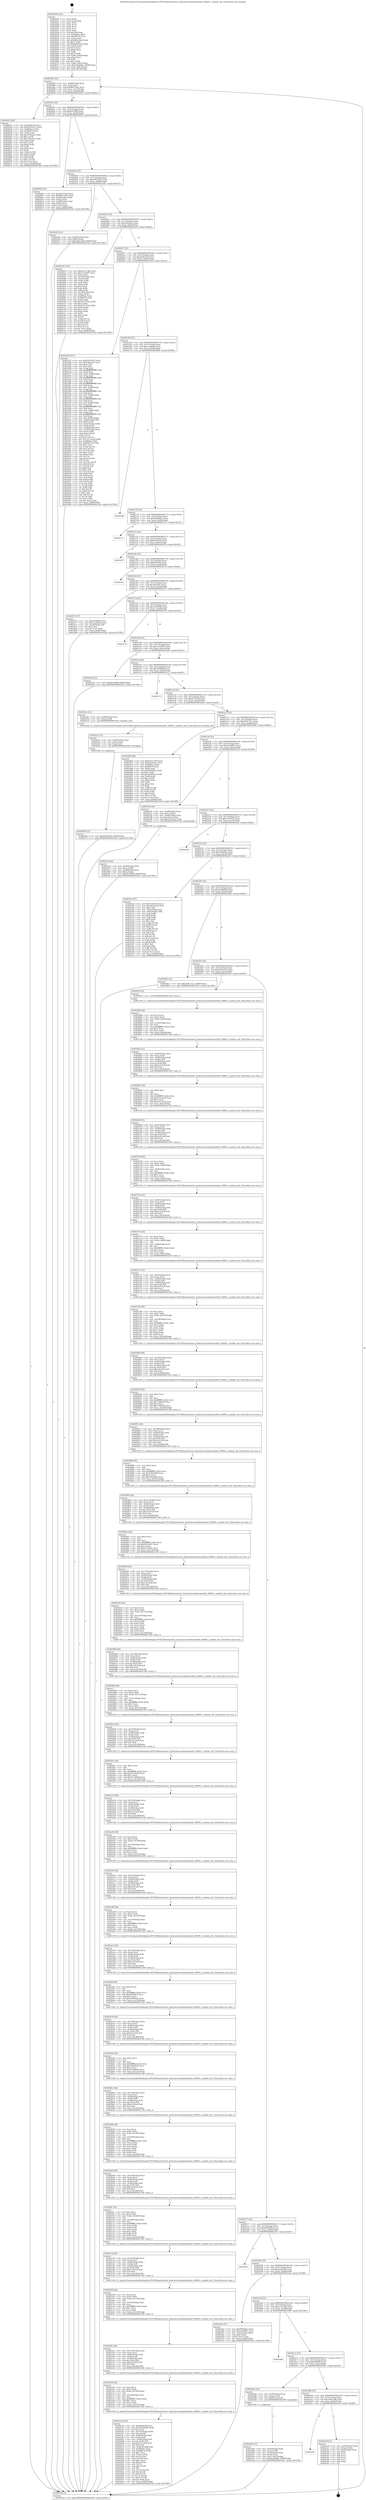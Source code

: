 digraph "0x402020" {
  label = "0x402020 (/mnt/c/Users/mathe/Desktop/tcc/POCII/binaries/extr_hashcatsrcmodulesmodule_00400.c_module_init_Final-ollvm.out::main(0))"
  labelloc = "t"
  node[shape=record]

  Entry [label="",width=0.3,height=0.3,shape=circle,fillcolor=black,style=filled]
  "0x402085" [label="{
     0x402085 [23]\l
     | [instrs]\l
     &nbsp;&nbsp;0x402085 \<+3\>: mov -0x68(%rbp),%eax\l
     &nbsp;&nbsp;0x402088 \<+2\>: mov %eax,%ecx\l
     &nbsp;&nbsp;0x40208a \<+6\>: sub $0x80d73a0c,%ecx\l
     &nbsp;&nbsp;0x402090 \<+3\>: mov %eax,-0x7c(%rbp)\l
     &nbsp;&nbsp;0x402093 \<+3\>: mov %ecx,-0x80(%rbp)\l
     &nbsp;&nbsp;0x402096 \<+6\>: je 0000000000402623 \<main+0x603\>\l
  }"]
  "0x402623" [label="{
     0x402623 [88]\l
     | [instrs]\l
     &nbsp;&nbsp;0x402623 \<+5\>: mov $0x66e81db,%eax\l
     &nbsp;&nbsp;0x402628 \<+5\>: mov $0x4391ee12,%ecx\l
     &nbsp;&nbsp;0x40262d \<+7\>: mov 0x4060ac,%edx\l
     &nbsp;&nbsp;0x402634 \<+7\>: mov 0x406070,%esi\l
     &nbsp;&nbsp;0x40263b \<+2\>: mov %edx,%edi\l
     &nbsp;&nbsp;0x40263d \<+6\>: add $0x370ea2f1,%edi\l
     &nbsp;&nbsp;0x402643 \<+3\>: sub $0x1,%edi\l
     &nbsp;&nbsp;0x402646 \<+6\>: sub $0x370ea2f1,%edi\l
     &nbsp;&nbsp;0x40264c \<+3\>: imul %edi,%edx\l
     &nbsp;&nbsp;0x40264f \<+3\>: and $0x1,%edx\l
     &nbsp;&nbsp;0x402652 \<+3\>: cmp $0x0,%edx\l
     &nbsp;&nbsp;0x402655 \<+4\>: sete %r8b\l
     &nbsp;&nbsp;0x402659 \<+3\>: cmp $0xa,%esi\l
     &nbsp;&nbsp;0x40265c \<+4\>: setl %r9b\l
     &nbsp;&nbsp;0x402660 \<+3\>: mov %r8b,%r10b\l
     &nbsp;&nbsp;0x402663 \<+3\>: and %r9b,%r10b\l
     &nbsp;&nbsp;0x402666 \<+3\>: xor %r9b,%r8b\l
     &nbsp;&nbsp;0x402669 \<+3\>: or %r8b,%r10b\l
     &nbsp;&nbsp;0x40266c \<+4\>: test $0x1,%r10b\l
     &nbsp;&nbsp;0x402670 \<+3\>: cmovne %ecx,%eax\l
     &nbsp;&nbsp;0x402673 \<+3\>: mov %eax,-0x68(%rbp)\l
     &nbsp;&nbsp;0x402676 \<+5\>: jmp 00000000004035a0 \<main+0x1580\>\l
  }"]
  "0x40209c" [label="{
     0x40209c [25]\l
     | [instrs]\l
     &nbsp;&nbsp;0x40209c \<+5\>: jmp 00000000004020a1 \<main+0x81\>\l
     &nbsp;&nbsp;0x4020a1 \<+3\>: mov -0x7c(%rbp),%eax\l
     &nbsp;&nbsp;0x4020a4 \<+5\>: sub $0x85cf399f,%eax\l
     &nbsp;&nbsp;0x4020a9 \<+6\>: mov %eax,-0x84(%rbp)\l
     &nbsp;&nbsp;0x4020af \<+6\>: je 0000000000402602 \<main+0x5e2\>\l
  }"]
  Exit [label="",width=0.3,height=0.3,shape=circle,fillcolor=black,style=filled,peripheries=2]
  "0x402602" [label="{
     0x402602 [33]\l
     | [instrs]\l
     &nbsp;&nbsp;0x402602 \<+5\>: mov $0x2b1353af,%eax\l
     &nbsp;&nbsp;0x402607 \<+5\>: mov $0x80d73a0c,%ecx\l
     &nbsp;&nbsp;0x40260c \<+4\>: mov -0x38(%rbp),%rdx\l
     &nbsp;&nbsp;0x402610 \<+2\>: mov (%rdx),%esi\l
     &nbsp;&nbsp;0x402612 \<+4\>: mov -0x48(%rbp),%rdx\l
     &nbsp;&nbsp;0x402616 \<+2\>: cmp (%rdx),%esi\l
     &nbsp;&nbsp;0x402618 \<+3\>: cmovl %ecx,%eax\l
     &nbsp;&nbsp;0x40261b \<+3\>: mov %eax,-0x68(%rbp)\l
     &nbsp;&nbsp;0x40261e \<+5\>: jmp 00000000004035a0 \<main+0x1580\>\l
  }"]
  "0x4020b5" [label="{
     0x4020b5 [25]\l
     | [instrs]\l
     &nbsp;&nbsp;0x4020b5 \<+5\>: jmp 00000000004020ba \<main+0x9a\>\l
     &nbsp;&nbsp;0x4020ba \<+3\>: mov -0x7c(%rbp),%eax\l
     &nbsp;&nbsp;0x4020bd \<+5\>: sub $0x939c0520,%eax\l
     &nbsp;&nbsp;0x4020c2 \<+6\>: mov %eax,-0x88(%rbp)\l
     &nbsp;&nbsp;0x4020c8 \<+6\>: je 0000000000402e92 \<main+0xe72\>\l
  }"]
  "0x4022f4" [label="{
     0x4022f4\l
  }", style=dashed]
  "0x402e92" [label="{
     0x402e92 [22]\l
     | [instrs]\l
     &nbsp;&nbsp;0x402e92 \<+4\>: mov -0x60(%rbp),%rax\l
     &nbsp;&nbsp;0x402e96 \<+6\>: movl $0x0,(%rax)\l
     &nbsp;&nbsp;0x402e9c \<+7\>: movl $0x76dac598,-0x68(%rbp)\l
     &nbsp;&nbsp;0x402ea3 \<+5\>: jmp 00000000004035a0 \<main+0x1580\>\l
  }"]
  "0x4020ce" [label="{
     0x4020ce [25]\l
     | [instrs]\l
     &nbsp;&nbsp;0x4020ce \<+5\>: jmp 00000000004020d3 \<main+0xb3\>\l
     &nbsp;&nbsp;0x4020d3 \<+3\>: mov -0x7c(%rbp),%eax\l
     &nbsp;&nbsp;0x4020d6 \<+5\>: sub $0xa293faea,%eax\l
     &nbsp;&nbsp;0x4020db \<+6\>: mov %eax,-0x8c(%rbp)\l
     &nbsp;&nbsp;0x4020e1 \<+6\>: je 0000000000402dc6 \<main+0xda6\>\l
  }"]
  "0x402ea8" [label="{
     0x402ea8 [21]\l
     | [instrs]\l
     &nbsp;&nbsp;0x402ea8 \<+4\>: mov -0x60(%rbp),%rax\l
     &nbsp;&nbsp;0x402eac \<+2\>: mov (%rax),%eax\l
     &nbsp;&nbsp;0x402eae \<+4\>: lea -0x28(%rbp),%rsp\l
     &nbsp;&nbsp;0x402eb2 \<+1\>: pop %rbx\l
     &nbsp;&nbsp;0x402eb3 \<+2\>: pop %r12\l
     &nbsp;&nbsp;0x402eb5 \<+2\>: pop %r13\l
     &nbsp;&nbsp;0x402eb7 \<+2\>: pop %r14\l
     &nbsp;&nbsp;0x402eb9 \<+2\>: pop %r15\l
     &nbsp;&nbsp;0x402ebb \<+1\>: pop %rbp\l
     &nbsp;&nbsp;0x402ebc \<+1\>: ret\l
  }"]
  "0x402dc6" [label="{
     0x402dc6 [124]\l
     | [instrs]\l
     &nbsp;&nbsp;0x402dc6 \<+5\>: mov $0x4c311346,%eax\l
     &nbsp;&nbsp;0x402dcb \<+5\>: mov $0x1a5344f7,%ecx\l
     &nbsp;&nbsp;0x402dd0 \<+2\>: xor %edx,%edx\l
     &nbsp;&nbsp;0x402dd2 \<+4\>: mov -0x38(%rbp),%rsi\l
     &nbsp;&nbsp;0x402dd6 \<+2\>: mov (%rsi),%edi\l
     &nbsp;&nbsp;0x402dd8 \<+3\>: mov %edx,%r8d\l
     &nbsp;&nbsp;0x402ddb \<+3\>: sub %edi,%r8d\l
     &nbsp;&nbsp;0x402dde \<+2\>: mov %edx,%edi\l
     &nbsp;&nbsp;0x402de0 \<+3\>: sub $0x1,%edi\l
     &nbsp;&nbsp;0x402de3 \<+3\>: add %edi,%r8d\l
     &nbsp;&nbsp;0x402de6 \<+3\>: sub %r8d,%edx\l
     &nbsp;&nbsp;0x402de9 \<+4\>: mov -0x38(%rbp),%rsi\l
     &nbsp;&nbsp;0x402ded \<+2\>: mov %edx,(%rsi)\l
     &nbsp;&nbsp;0x402def \<+7\>: mov 0x4060ac,%edx\l
     &nbsp;&nbsp;0x402df6 \<+7\>: mov 0x406070,%edi\l
     &nbsp;&nbsp;0x402dfd \<+3\>: mov %edx,%r8d\l
     &nbsp;&nbsp;0x402e00 \<+7\>: add $0x5511555a,%r8d\l
     &nbsp;&nbsp;0x402e07 \<+4\>: sub $0x1,%r8d\l
     &nbsp;&nbsp;0x402e0b \<+7\>: sub $0x5511555a,%r8d\l
     &nbsp;&nbsp;0x402e12 \<+4\>: imul %r8d,%edx\l
     &nbsp;&nbsp;0x402e16 \<+3\>: and $0x1,%edx\l
     &nbsp;&nbsp;0x402e19 \<+3\>: cmp $0x0,%edx\l
     &nbsp;&nbsp;0x402e1c \<+4\>: sete %r9b\l
     &nbsp;&nbsp;0x402e20 \<+3\>: cmp $0xa,%edi\l
     &nbsp;&nbsp;0x402e23 \<+4\>: setl %r10b\l
     &nbsp;&nbsp;0x402e27 \<+3\>: mov %r9b,%r11b\l
     &nbsp;&nbsp;0x402e2a \<+3\>: and %r10b,%r11b\l
     &nbsp;&nbsp;0x402e2d \<+3\>: xor %r10b,%r9b\l
     &nbsp;&nbsp;0x402e30 \<+3\>: or %r9b,%r11b\l
     &nbsp;&nbsp;0x402e33 \<+4\>: test $0x1,%r11b\l
     &nbsp;&nbsp;0x402e37 \<+3\>: cmovne %ecx,%eax\l
     &nbsp;&nbsp;0x402e3a \<+3\>: mov %eax,-0x68(%rbp)\l
     &nbsp;&nbsp;0x402e3d \<+5\>: jmp 00000000004035a0 \<main+0x1580\>\l
  }"]
  "0x4020e7" [label="{
     0x4020e7 [25]\l
     | [instrs]\l
     &nbsp;&nbsp;0x4020e7 \<+5\>: jmp 00000000004020ec \<main+0xcc\>\l
     &nbsp;&nbsp;0x4020ec \<+3\>: mov -0x7c(%rbp),%eax\l
     &nbsp;&nbsp;0x4020ef \<+5\>: sub $0xa834c234,%eax\l
     &nbsp;&nbsp;0x4020f4 \<+6\>: mov %eax,-0x90(%rbp)\l
     &nbsp;&nbsp;0x4020fa \<+6\>: je 000000000040235f \<main+0x33f\>\l
  }"]
  "0x402e69" [label="{
     0x402e69 [12]\l
     | [instrs]\l
     &nbsp;&nbsp;0x402e69 \<+7\>: movl $0x939c0520,-0x68(%rbp)\l
     &nbsp;&nbsp;0x402e70 \<+5\>: jmp 00000000004035a0 \<main+0x1580\>\l
  }"]
  "0x40235f" [label="{
     0x40235f [275]\l
     | [instrs]\l
     &nbsp;&nbsp;0x40235f \<+5\>: mov $0x332f7633,%eax\l
     &nbsp;&nbsp;0x402364 \<+5\>: mov $0x76bc4d1,%ecx\l
     &nbsp;&nbsp;0x402369 \<+2\>: mov $0x1,%dl\l
     &nbsp;&nbsp;0x40236b \<+2\>: xor %esi,%esi\l
     &nbsp;&nbsp;0x40236d \<+3\>: mov %rsp,%rdi\l
     &nbsp;&nbsp;0x402370 \<+4\>: add $0xfffffffffffffff0,%rdi\l
     &nbsp;&nbsp;0x402374 \<+3\>: mov %rdi,%rsp\l
     &nbsp;&nbsp;0x402377 \<+4\>: mov %rdi,-0x60(%rbp)\l
     &nbsp;&nbsp;0x40237b \<+3\>: mov %rsp,%rdi\l
     &nbsp;&nbsp;0x40237e \<+4\>: add $0xfffffffffffffff0,%rdi\l
     &nbsp;&nbsp;0x402382 \<+3\>: mov %rdi,%rsp\l
     &nbsp;&nbsp;0x402385 \<+3\>: mov %rsp,%r8\l
     &nbsp;&nbsp;0x402388 \<+4\>: add $0xfffffffffffffff0,%r8\l
     &nbsp;&nbsp;0x40238c \<+3\>: mov %r8,%rsp\l
     &nbsp;&nbsp;0x40238f \<+4\>: mov %r8,-0x58(%rbp)\l
     &nbsp;&nbsp;0x402393 \<+3\>: mov %rsp,%r8\l
     &nbsp;&nbsp;0x402396 \<+4\>: add $0xfffffffffffffff0,%r8\l
     &nbsp;&nbsp;0x40239a \<+3\>: mov %r8,%rsp\l
     &nbsp;&nbsp;0x40239d \<+4\>: mov %r8,-0x50(%rbp)\l
     &nbsp;&nbsp;0x4023a1 \<+3\>: mov %rsp,%r8\l
     &nbsp;&nbsp;0x4023a4 \<+4\>: add $0xfffffffffffffff0,%r8\l
     &nbsp;&nbsp;0x4023a8 \<+3\>: mov %r8,%rsp\l
     &nbsp;&nbsp;0x4023ab \<+4\>: mov %r8,-0x48(%rbp)\l
     &nbsp;&nbsp;0x4023af \<+3\>: mov %rsp,%r8\l
     &nbsp;&nbsp;0x4023b2 \<+4\>: add $0xfffffffffffffff0,%r8\l
     &nbsp;&nbsp;0x4023b6 \<+3\>: mov %r8,%rsp\l
     &nbsp;&nbsp;0x4023b9 \<+4\>: mov %r8,-0x40(%rbp)\l
     &nbsp;&nbsp;0x4023bd \<+3\>: mov %rsp,%r8\l
     &nbsp;&nbsp;0x4023c0 \<+4\>: add $0xfffffffffffffff0,%r8\l
     &nbsp;&nbsp;0x4023c4 \<+3\>: mov %r8,%rsp\l
     &nbsp;&nbsp;0x4023c7 \<+4\>: mov %r8,-0x38(%rbp)\l
     &nbsp;&nbsp;0x4023cb \<+4\>: mov -0x60(%rbp),%r8\l
     &nbsp;&nbsp;0x4023cf \<+7\>: movl $0x0,(%r8)\l
     &nbsp;&nbsp;0x4023d6 \<+4\>: mov -0x6c(%rbp),%r9d\l
     &nbsp;&nbsp;0x4023da \<+3\>: mov %r9d,(%rdi)\l
     &nbsp;&nbsp;0x4023dd \<+4\>: mov -0x58(%rbp),%r8\l
     &nbsp;&nbsp;0x4023e1 \<+4\>: mov -0x78(%rbp),%r10\l
     &nbsp;&nbsp;0x4023e5 \<+3\>: mov %r10,(%r8)\l
     &nbsp;&nbsp;0x4023e8 \<+3\>: cmpl $0x2,(%rdi)\l
     &nbsp;&nbsp;0x4023eb \<+4\>: setne %r11b\l
     &nbsp;&nbsp;0x4023ef \<+4\>: and $0x1,%r11b\l
     &nbsp;&nbsp;0x4023f3 \<+4\>: mov %r11b,-0x2d(%rbp)\l
     &nbsp;&nbsp;0x4023f7 \<+7\>: mov 0x4060ac,%ebx\l
     &nbsp;&nbsp;0x4023fe \<+8\>: mov 0x406070,%r14d\l
     &nbsp;&nbsp;0x402406 \<+3\>: sub $0x1,%esi\l
     &nbsp;&nbsp;0x402409 \<+3\>: mov %ebx,%r15d\l
     &nbsp;&nbsp;0x40240c \<+3\>: add %esi,%r15d\l
     &nbsp;&nbsp;0x40240f \<+4\>: imul %r15d,%ebx\l
     &nbsp;&nbsp;0x402413 \<+3\>: and $0x1,%ebx\l
     &nbsp;&nbsp;0x402416 \<+3\>: cmp $0x0,%ebx\l
     &nbsp;&nbsp;0x402419 \<+4\>: sete %r11b\l
     &nbsp;&nbsp;0x40241d \<+4\>: cmp $0xa,%r14d\l
     &nbsp;&nbsp;0x402421 \<+4\>: setl %r12b\l
     &nbsp;&nbsp;0x402425 \<+3\>: mov %r11b,%r13b\l
     &nbsp;&nbsp;0x402428 \<+4\>: xor $0xff,%r13b\l
     &nbsp;&nbsp;0x40242c \<+3\>: mov %r12b,%sil\l
     &nbsp;&nbsp;0x40242f \<+4\>: xor $0xff,%sil\l
     &nbsp;&nbsp;0x402433 \<+3\>: xor $0x1,%dl\l
     &nbsp;&nbsp;0x402436 \<+3\>: mov %r13b,%dil\l
     &nbsp;&nbsp;0x402439 \<+4\>: and $0xff,%dil\l
     &nbsp;&nbsp;0x40243d \<+3\>: and %dl,%r11b\l
     &nbsp;&nbsp;0x402440 \<+3\>: mov %sil,%r8b\l
     &nbsp;&nbsp;0x402443 \<+4\>: and $0xff,%r8b\l
     &nbsp;&nbsp;0x402447 \<+3\>: and %dl,%r12b\l
     &nbsp;&nbsp;0x40244a \<+3\>: or %r11b,%dil\l
     &nbsp;&nbsp;0x40244d \<+3\>: or %r12b,%r8b\l
     &nbsp;&nbsp;0x402450 \<+3\>: xor %r8b,%dil\l
     &nbsp;&nbsp;0x402453 \<+3\>: or %sil,%r13b\l
     &nbsp;&nbsp;0x402456 \<+4\>: xor $0xff,%r13b\l
     &nbsp;&nbsp;0x40245a \<+3\>: or $0x1,%dl\l
     &nbsp;&nbsp;0x40245d \<+3\>: and %dl,%r13b\l
     &nbsp;&nbsp;0x402460 \<+3\>: or %r13b,%dil\l
     &nbsp;&nbsp;0x402463 \<+4\>: test $0x1,%dil\l
     &nbsp;&nbsp;0x402467 \<+3\>: cmovne %ecx,%eax\l
     &nbsp;&nbsp;0x40246a \<+3\>: mov %eax,-0x68(%rbp)\l
     &nbsp;&nbsp;0x40246d \<+5\>: jmp 00000000004035a0 \<main+0x1580\>\l
  }"]
  "0x402100" [label="{
     0x402100 [25]\l
     | [instrs]\l
     &nbsp;&nbsp;0x402100 \<+5\>: jmp 0000000000402105 \<main+0xe5\>\l
     &nbsp;&nbsp;0x402105 \<+3\>: mov -0x7c(%rbp),%eax\l
     &nbsp;&nbsp;0x402108 \<+5\>: sub $0xccaa6ed9,%eax\l
     &nbsp;&nbsp;0x40210d \<+6\>: mov %eax,-0x94(%rbp)\l
     &nbsp;&nbsp;0x402113 \<+6\>: je 000000000040248d \<main+0x46d\>\l
  }"]
  "0x402e5a" [label="{
     0x402e5a [15]\l
     | [instrs]\l
     &nbsp;&nbsp;0x402e5a \<+4\>: mov -0x40(%rbp),%rax\l
     &nbsp;&nbsp;0x402e5e \<+3\>: mov (%rax),%rax\l
     &nbsp;&nbsp;0x402e61 \<+3\>: mov %rax,%rdi\l
     &nbsp;&nbsp;0x402e64 \<+5\>: call 0000000000401030 \<free@plt\>\l
     | [calls]\l
     &nbsp;&nbsp;0x401030 \{1\} (unknown)\l
  }"]
  "0x40248d" [label="{
     0x40248d\l
  }", style=dashed]
  "0x402119" [label="{
     0x402119 [25]\l
     | [instrs]\l
     &nbsp;&nbsp;0x402119 \<+5\>: jmp 000000000040211e \<main+0xfe\>\l
     &nbsp;&nbsp;0x40211e \<+3\>: mov -0x7c(%rbp),%eax\l
     &nbsp;&nbsp;0x402121 \<+5\>: sub $0xf082842c,%eax\l
     &nbsp;&nbsp;0x402126 \<+6\>: mov %eax,-0x98(%rbp)\l
     &nbsp;&nbsp;0x40212c \<+6\>: je 0000000000402e75 \<main+0xe55\>\l
  }"]
  "0x402ce4" [label="{
     0x402ce4 [126]\l
     | [instrs]\l
     &nbsp;&nbsp;0x402ce4 \<+5\>: mov $0x66e81db,%ecx\l
     &nbsp;&nbsp;0x402ce9 \<+5\>: mov $0x423d65d9,%edx\l
     &nbsp;&nbsp;0x402cee \<+2\>: xor %esi,%esi\l
     &nbsp;&nbsp;0x402cf0 \<+7\>: mov -0x15c(%rbp),%r9d\l
     &nbsp;&nbsp;0x402cf7 \<+4\>: imul %eax,%r9d\l
     &nbsp;&nbsp;0x402cfb \<+4\>: mov -0x40(%rbp),%rdi\l
     &nbsp;&nbsp;0x402cff \<+3\>: mov (%rdi),%rdi\l
     &nbsp;&nbsp;0x402d02 \<+4\>: mov -0x38(%rbp),%r8\l
     &nbsp;&nbsp;0x402d06 \<+3\>: movslq (%r8),%r8\l
     &nbsp;&nbsp;0x402d09 \<+7\>: imul $0x1e0,%r8,%r8\l
     &nbsp;&nbsp;0x402d10 \<+3\>: add %r8,%rdi\l
     &nbsp;&nbsp;0x402d13 \<+7\>: mov %r9d,0x1d8(%rdi)\l
     &nbsp;&nbsp;0x402d1a \<+7\>: mov 0x4060ac,%eax\l
     &nbsp;&nbsp;0x402d21 \<+8\>: mov 0x406070,%r9d\l
     &nbsp;&nbsp;0x402d29 \<+3\>: sub $0x1,%esi\l
     &nbsp;&nbsp;0x402d2c \<+3\>: mov %eax,%r10d\l
     &nbsp;&nbsp;0x402d2f \<+3\>: add %esi,%r10d\l
     &nbsp;&nbsp;0x402d32 \<+4\>: imul %r10d,%eax\l
     &nbsp;&nbsp;0x402d36 \<+3\>: and $0x1,%eax\l
     &nbsp;&nbsp;0x402d39 \<+3\>: cmp $0x0,%eax\l
     &nbsp;&nbsp;0x402d3c \<+4\>: sete %r11b\l
     &nbsp;&nbsp;0x402d40 \<+4\>: cmp $0xa,%r9d\l
     &nbsp;&nbsp;0x402d44 \<+3\>: setl %bl\l
     &nbsp;&nbsp;0x402d47 \<+3\>: mov %r11b,%r14b\l
     &nbsp;&nbsp;0x402d4a \<+3\>: and %bl,%r14b\l
     &nbsp;&nbsp;0x402d4d \<+3\>: xor %bl,%r11b\l
     &nbsp;&nbsp;0x402d50 \<+3\>: or %r11b,%r14b\l
     &nbsp;&nbsp;0x402d53 \<+4\>: test $0x1,%r14b\l
     &nbsp;&nbsp;0x402d57 \<+3\>: cmovne %edx,%ecx\l
     &nbsp;&nbsp;0x402d5a \<+3\>: mov %ecx,-0x68(%rbp)\l
     &nbsp;&nbsp;0x402d5d \<+5\>: jmp 00000000004035a0 \<main+0x1580\>\l
  }"]
  "0x402e75" [label="{
     0x402e75\l
  }", style=dashed]
  "0x402132" [label="{
     0x402132 [25]\l
     | [instrs]\l
     &nbsp;&nbsp;0x402132 \<+5\>: jmp 0000000000402137 \<main+0x117\>\l
     &nbsp;&nbsp;0x402137 \<+3\>: mov -0x7c(%rbp),%eax\l
     &nbsp;&nbsp;0x40213a \<+5\>: sub $0xf56e5e1d,%eax\l
     &nbsp;&nbsp;0x40213f \<+6\>: mov %eax,-0x9c(%rbp)\l
     &nbsp;&nbsp;0x402145 \<+6\>: je 0000000000402ef9 \<main+0xed9\>\l
  }"]
  "0x402cb8" [label="{
     0x402cb8 [44]\l
     | [instrs]\l
     &nbsp;&nbsp;0x402cb8 \<+2\>: xor %ecx,%ecx\l
     &nbsp;&nbsp;0x402cba \<+5\>: mov $0x2,%edx\l
     &nbsp;&nbsp;0x402cbf \<+6\>: mov %edx,-0x158(%rbp)\l
     &nbsp;&nbsp;0x402cc5 \<+1\>: cltd\l
     &nbsp;&nbsp;0x402cc6 \<+6\>: mov -0x158(%rbp),%esi\l
     &nbsp;&nbsp;0x402ccc \<+2\>: idiv %esi\l
     &nbsp;&nbsp;0x402cce \<+6\>: imul $0xfffffffe,%edx,%edx\l
     &nbsp;&nbsp;0x402cd4 \<+3\>: sub $0x1,%ecx\l
     &nbsp;&nbsp;0x402cd7 \<+2\>: sub %ecx,%edx\l
     &nbsp;&nbsp;0x402cd9 \<+6\>: mov %edx,-0x15c(%rbp)\l
     &nbsp;&nbsp;0x402cdf \<+5\>: call 0000000000401160 \<next_i\>\l
     | [calls]\l
     &nbsp;&nbsp;0x401160 \{1\} (/mnt/c/Users/mathe/Desktop/tcc/POCII/binaries/extr_hashcatsrcmodulesmodule_00400.c_module_init_Final-ollvm.out::next_i)\l
  }"]
  "0x402ef9" [label="{
     0x402ef9\l
  }", style=dashed]
  "0x40214b" [label="{
     0x40214b [25]\l
     | [instrs]\l
     &nbsp;&nbsp;0x40214b \<+5\>: jmp 0000000000402150 \<main+0x130\>\l
     &nbsp;&nbsp;0x402150 \<+3\>: mov -0x7c(%rbp),%eax\l
     &nbsp;&nbsp;0x402153 \<+5\>: sub $0x66e81db,%eax\l
     &nbsp;&nbsp;0x402158 \<+6\>: mov %eax,-0xa0(%rbp)\l
     &nbsp;&nbsp;0x40215e \<+6\>: je 0000000000402f14 \<main+0xef4\>\l
  }"]
  "0x402c8c" [label="{
     0x402c8c [44]\l
     | [instrs]\l
     &nbsp;&nbsp;0x402c8c \<+6\>: mov -0x154(%rbp),%ecx\l
     &nbsp;&nbsp;0x402c92 \<+3\>: imul %eax,%ecx\l
     &nbsp;&nbsp;0x402c95 \<+4\>: mov -0x40(%rbp),%rdi\l
     &nbsp;&nbsp;0x402c99 \<+3\>: mov (%rdi),%rdi\l
     &nbsp;&nbsp;0x402c9c \<+4\>: mov -0x38(%rbp),%r8\l
     &nbsp;&nbsp;0x402ca0 \<+3\>: movslq (%r8),%r8\l
     &nbsp;&nbsp;0x402ca3 \<+7\>: imul $0x1e0,%r8,%r8\l
     &nbsp;&nbsp;0x402caa \<+3\>: add %r8,%rdi\l
     &nbsp;&nbsp;0x402cad \<+6\>: mov %ecx,0x1d4(%rdi)\l
     &nbsp;&nbsp;0x402cb3 \<+5\>: call 0000000000401160 \<next_i\>\l
     | [calls]\l
     &nbsp;&nbsp;0x401160 \{1\} (/mnt/c/Users/mathe/Desktop/tcc/POCII/binaries/extr_hashcatsrcmodulesmodule_00400.c_module_init_Final-ollvm.out::next_i)\l
  }"]
  "0x402f14" [label="{
     0x402f14\l
  }", style=dashed]
  "0x402164" [label="{
     0x402164 [25]\l
     | [instrs]\l
     &nbsp;&nbsp;0x402164 \<+5\>: jmp 0000000000402169 \<main+0x149\>\l
     &nbsp;&nbsp;0x402169 \<+3\>: mov -0x7c(%rbp),%eax\l
     &nbsp;&nbsp;0x40216c \<+5\>: sub $0x76bc4d1,%eax\l
     &nbsp;&nbsp;0x402171 \<+6\>: mov %eax,-0xa4(%rbp)\l
     &nbsp;&nbsp;0x402177 \<+6\>: je 0000000000402472 \<main+0x452\>\l
  }"]
  "0x402c60" [label="{
     0x402c60 [44]\l
     | [instrs]\l
     &nbsp;&nbsp;0x402c60 \<+2\>: xor %ecx,%ecx\l
     &nbsp;&nbsp;0x402c62 \<+5\>: mov $0x2,%edx\l
     &nbsp;&nbsp;0x402c67 \<+6\>: mov %edx,-0x150(%rbp)\l
     &nbsp;&nbsp;0x402c6d \<+1\>: cltd\l
     &nbsp;&nbsp;0x402c6e \<+6\>: mov -0x150(%rbp),%esi\l
     &nbsp;&nbsp;0x402c74 \<+2\>: idiv %esi\l
     &nbsp;&nbsp;0x402c76 \<+6\>: imul $0xfffffffe,%edx,%edx\l
     &nbsp;&nbsp;0x402c7c \<+3\>: sub $0x1,%ecx\l
     &nbsp;&nbsp;0x402c7f \<+2\>: sub %ecx,%edx\l
     &nbsp;&nbsp;0x402c81 \<+6\>: mov %edx,-0x154(%rbp)\l
     &nbsp;&nbsp;0x402c87 \<+5\>: call 0000000000401160 \<next_i\>\l
     | [calls]\l
     &nbsp;&nbsp;0x401160 \{1\} (/mnt/c/Users/mathe/Desktop/tcc/POCII/binaries/extr_hashcatsrcmodulesmodule_00400.c_module_init_Final-ollvm.out::next_i)\l
  }"]
  "0x402472" [label="{
     0x402472 [27]\l
     | [instrs]\l
     &nbsp;&nbsp;0x402472 \<+5\>: mov $0x6fc8b0fe,%eax\l
     &nbsp;&nbsp;0x402477 \<+5\>: mov $0xccaa6ed9,%ecx\l
     &nbsp;&nbsp;0x40247c \<+3\>: mov -0x2d(%rbp),%dl\l
     &nbsp;&nbsp;0x40247f \<+3\>: test $0x1,%dl\l
     &nbsp;&nbsp;0x402482 \<+3\>: cmovne %ecx,%eax\l
     &nbsp;&nbsp;0x402485 \<+3\>: mov %eax,-0x68(%rbp)\l
     &nbsp;&nbsp;0x402488 \<+5\>: jmp 00000000004035a0 \<main+0x1580\>\l
  }"]
  "0x40217d" [label="{
     0x40217d [25]\l
     | [instrs]\l
     &nbsp;&nbsp;0x40217d \<+5\>: jmp 0000000000402182 \<main+0x162\>\l
     &nbsp;&nbsp;0x402182 \<+3\>: mov -0x7c(%rbp),%eax\l
     &nbsp;&nbsp;0x402185 \<+5\>: sub $0x1442b5f6,%eax\l
     &nbsp;&nbsp;0x40218a \<+6\>: mov %eax,-0xa8(%rbp)\l
     &nbsp;&nbsp;0x402190 \<+6\>: je 0000000000402576 \<main+0x556\>\l
  }"]
  "0x402c34" [label="{
     0x402c34 [44]\l
     | [instrs]\l
     &nbsp;&nbsp;0x402c34 \<+6\>: mov -0x14c(%rbp),%ecx\l
     &nbsp;&nbsp;0x402c3a \<+3\>: imul %eax,%ecx\l
     &nbsp;&nbsp;0x402c3d \<+4\>: mov -0x40(%rbp),%rdi\l
     &nbsp;&nbsp;0x402c41 \<+3\>: mov (%rdi),%rdi\l
     &nbsp;&nbsp;0x402c44 \<+4\>: mov -0x38(%rbp),%r8\l
     &nbsp;&nbsp;0x402c48 \<+3\>: movslq (%r8),%r8\l
     &nbsp;&nbsp;0x402c4b \<+7\>: imul $0x1e0,%r8,%r8\l
     &nbsp;&nbsp;0x402c52 \<+3\>: add %r8,%rdi\l
     &nbsp;&nbsp;0x402c55 \<+6\>: mov %ecx,0x1d0(%rdi)\l
     &nbsp;&nbsp;0x402c5b \<+5\>: call 0000000000401160 \<next_i\>\l
     | [calls]\l
     &nbsp;&nbsp;0x401160 \{1\} (/mnt/c/Users/mathe/Desktop/tcc/POCII/binaries/extr_hashcatsrcmodulesmodule_00400.c_module_init_Final-ollvm.out::next_i)\l
  }"]
  "0x402576" [label="{
     0x402576\l
  }", style=dashed]
  "0x402196" [label="{
     0x402196 [25]\l
     | [instrs]\l
     &nbsp;&nbsp;0x402196 \<+5\>: jmp 000000000040219b \<main+0x17b\>\l
     &nbsp;&nbsp;0x40219b \<+3\>: mov -0x7c(%rbp),%eax\l
     &nbsp;&nbsp;0x40219e \<+5\>: sub $0x1a5344f7,%eax\l
     &nbsp;&nbsp;0x4021a3 \<+6\>: mov %eax,-0xac(%rbp)\l
     &nbsp;&nbsp;0x4021a9 \<+6\>: je 0000000000402e42 \<main+0xe22\>\l
  }"]
  "0x402bfc" [label="{
     0x402bfc [56]\l
     | [instrs]\l
     &nbsp;&nbsp;0x402bfc \<+2\>: xor %ecx,%ecx\l
     &nbsp;&nbsp;0x402bfe \<+5\>: mov $0x2,%edx\l
     &nbsp;&nbsp;0x402c03 \<+6\>: mov %edx,-0x148(%rbp)\l
     &nbsp;&nbsp;0x402c09 \<+1\>: cltd\l
     &nbsp;&nbsp;0x402c0a \<+6\>: mov -0x148(%rbp),%esi\l
     &nbsp;&nbsp;0x402c10 \<+2\>: idiv %esi\l
     &nbsp;&nbsp;0x402c12 \<+6\>: imul $0xfffffffe,%edx,%edx\l
     &nbsp;&nbsp;0x402c18 \<+3\>: mov %ecx,%r9d\l
     &nbsp;&nbsp;0x402c1b \<+3\>: sub %edx,%r9d\l
     &nbsp;&nbsp;0x402c1e \<+2\>: mov %ecx,%edx\l
     &nbsp;&nbsp;0x402c20 \<+3\>: sub $0x1,%edx\l
     &nbsp;&nbsp;0x402c23 \<+3\>: add %edx,%r9d\l
     &nbsp;&nbsp;0x402c26 \<+3\>: sub %r9d,%ecx\l
     &nbsp;&nbsp;0x402c29 \<+6\>: mov %ecx,-0x14c(%rbp)\l
     &nbsp;&nbsp;0x402c2f \<+5\>: call 0000000000401160 \<next_i\>\l
     | [calls]\l
     &nbsp;&nbsp;0x401160 \{1\} (/mnt/c/Users/mathe/Desktop/tcc/POCII/binaries/extr_hashcatsrcmodulesmodule_00400.c_module_init_Final-ollvm.out::next_i)\l
  }"]
  "0x402e42" [label="{
     0x402e42 [12]\l
     | [instrs]\l
     &nbsp;&nbsp;0x402e42 \<+7\>: movl $0x85cf399f,-0x68(%rbp)\l
     &nbsp;&nbsp;0x402e49 \<+5\>: jmp 00000000004035a0 \<main+0x1580\>\l
  }"]
  "0x4021af" [label="{
     0x4021af [25]\l
     | [instrs]\l
     &nbsp;&nbsp;0x4021af \<+5\>: jmp 00000000004021b4 \<main+0x194\>\l
     &nbsp;&nbsp;0x4021b4 \<+3\>: mov -0x7c(%rbp),%eax\l
     &nbsp;&nbsp;0x4021b7 \<+5\>: sub $0x1f48f9df,%eax\l
     &nbsp;&nbsp;0x4021bc \<+6\>: mov %eax,-0xb0(%rbp)\l
     &nbsp;&nbsp;0x4021c2 \<+6\>: je 0000000000402513 \<main+0x4f3\>\l
  }"]
  "0x402bd0" [label="{
     0x402bd0 [44]\l
     | [instrs]\l
     &nbsp;&nbsp;0x402bd0 \<+6\>: mov -0x144(%rbp),%ecx\l
     &nbsp;&nbsp;0x402bd6 \<+3\>: imul %eax,%ecx\l
     &nbsp;&nbsp;0x402bd9 \<+4\>: mov -0x40(%rbp),%rdi\l
     &nbsp;&nbsp;0x402bdd \<+3\>: mov (%rdi),%rdi\l
     &nbsp;&nbsp;0x402be0 \<+4\>: mov -0x38(%rbp),%r8\l
     &nbsp;&nbsp;0x402be4 \<+3\>: movslq (%r8),%r8\l
     &nbsp;&nbsp;0x402be7 \<+7\>: imul $0x1e0,%r8,%r8\l
     &nbsp;&nbsp;0x402bee \<+3\>: add %r8,%rdi\l
     &nbsp;&nbsp;0x402bf1 \<+6\>: mov %ecx,0x198(%rdi)\l
     &nbsp;&nbsp;0x402bf7 \<+5\>: call 0000000000401160 \<next_i\>\l
     | [calls]\l
     &nbsp;&nbsp;0x401160 \{1\} (/mnt/c/Users/mathe/Desktop/tcc/POCII/binaries/extr_hashcatsrcmodulesmodule_00400.c_module_init_Final-ollvm.out::next_i)\l
  }"]
  "0x402513" [label="{
     0x402513\l
  }", style=dashed]
  "0x4021c8" [label="{
     0x4021c8 [25]\l
     | [instrs]\l
     &nbsp;&nbsp;0x4021c8 \<+5\>: jmp 00000000004021cd \<main+0x1ad\>\l
     &nbsp;&nbsp;0x4021cd \<+3\>: mov -0x7c(%rbp),%eax\l
     &nbsp;&nbsp;0x4021d0 \<+5\>: sub $0x2b1353af,%eax\l
     &nbsp;&nbsp;0x4021d5 \<+6\>: mov %eax,-0xb4(%rbp)\l
     &nbsp;&nbsp;0x4021db \<+6\>: je 0000000000402e4e \<main+0xe2e\>\l
  }"]
  "0x402b98" [label="{
     0x402b98 [56]\l
     | [instrs]\l
     &nbsp;&nbsp;0x402b98 \<+2\>: xor %ecx,%ecx\l
     &nbsp;&nbsp;0x402b9a \<+5\>: mov $0x2,%edx\l
     &nbsp;&nbsp;0x402b9f \<+6\>: mov %edx,-0x140(%rbp)\l
     &nbsp;&nbsp;0x402ba5 \<+1\>: cltd\l
     &nbsp;&nbsp;0x402ba6 \<+6\>: mov -0x140(%rbp),%esi\l
     &nbsp;&nbsp;0x402bac \<+2\>: idiv %esi\l
     &nbsp;&nbsp;0x402bae \<+6\>: imul $0xfffffffe,%edx,%edx\l
     &nbsp;&nbsp;0x402bb4 \<+3\>: mov %ecx,%r9d\l
     &nbsp;&nbsp;0x402bb7 \<+3\>: sub %edx,%r9d\l
     &nbsp;&nbsp;0x402bba \<+2\>: mov %ecx,%edx\l
     &nbsp;&nbsp;0x402bbc \<+3\>: sub $0x1,%edx\l
     &nbsp;&nbsp;0x402bbf \<+3\>: add %edx,%r9d\l
     &nbsp;&nbsp;0x402bc2 \<+3\>: sub %r9d,%ecx\l
     &nbsp;&nbsp;0x402bc5 \<+6\>: mov %ecx,-0x144(%rbp)\l
     &nbsp;&nbsp;0x402bcb \<+5\>: call 0000000000401160 \<next_i\>\l
     | [calls]\l
     &nbsp;&nbsp;0x401160 \{1\} (/mnt/c/Users/mathe/Desktop/tcc/POCII/binaries/extr_hashcatsrcmodulesmodule_00400.c_module_init_Final-ollvm.out::next_i)\l
  }"]
  "0x402e4e" [label="{
     0x402e4e [12]\l
     | [instrs]\l
     &nbsp;&nbsp;0x402e4e \<+4\>: mov -0x40(%rbp),%rax\l
     &nbsp;&nbsp;0x402e52 \<+3\>: mov (%rax),%rdi\l
     &nbsp;&nbsp;0x402e55 \<+5\>: call 00000000004015b0 \<module_init\>\l
     | [calls]\l
     &nbsp;&nbsp;0x4015b0 \{1\} (/mnt/c/Users/mathe/Desktop/tcc/POCII/binaries/extr_hashcatsrcmodulesmodule_00400.c_module_init_Final-ollvm.out::module_init)\l
  }"]
  "0x4021e1" [label="{
     0x4021e1 [25]\l
     | [instrs]\l
     &nbsp;&nbsp;0x4021e1 \<+5\>: jmp 00000000004021e6 \<main+0x1c6\>\l
     &nbsp;&nbsp;0x4021e6 \<+3\>: mov -0x7c(%rbp),%eax\l
     &nbsp;&nbsp;0x4021e9 \<+5\>: sub $0x2b9172c1,%eax\l
     &nbsp;&nbsp;0x4021ee \<+6\>: mov %eax,-0xb8(%rbp)\l
     &nbsp;&nbsp;0x4021f4 \<+6\>: je 0000000000402d6e \<main+0xd4e\>\l
  }"]
  "0x402b6c" [label="{
     0x402b6c [44]\l
     | [instrs]\l
     &nbsp;&nbsp;0x402b6c \<+6\>: mov -0x13c(%rbp),%ecx\l
     &nbsp;&nbsp;0x402b72 \<+3\>: imul %eax,%ecx\l
     &nbsp;&nbsp;0x402b75 \<+4\>: mov -0x40(%rbp),%rdi\l
     &nbsp;&nbsp;0x402b79 \<+3\>: mov (%rdi),%rdi\l
     &nbsp;&nbsp;0x402b7c \<+4\>: mov -0x38(%rbp),%r8\l
     &nbsp;&nbsp;0x402b80 \<+3\>: movslq (%r8),%r8\l
     &nbsp;&nbsp;0x402b83 \<+7\>: imul $0x1e0,%r8,%r8\l
     &nbsp;&nbsp;0x402b8a \<+3\>: add %r8,%rdi\l
     &nbsp;&nbsp;0x402b8d \<+6\>: mov %ecx,0x194(%rdi)\l
     &nbsp;&nbsp;0x402b93 \<+5\>: call 0000000000401160 \<next_i\>\l
     | [calls]\l
     &nbsp;&nbsp;0x401160 \{1\} (/mnt/c/Users/mathe/Desktop/tcc/POCII/binaries/extr_hashcatsrcmodulesmodule_00400.c_module_init_Final-ollvm.out::next_i)\l
  }"]
  "0x402d6e" [label="{
     0x402d6e [88]\l
     | [instrs]\l
     &nbsp;&nbsp;0x402d6e \<+5\>: mov $0x4c311346,%eax\l
     &nbsp;&nbsp;0x402d73 \<+5\>: mov $0xa293faea,%ecx\l
     &nbsp;&nbsp;0x402d78 \<+7\>: mov 0x4060ac,%edx\l
     &nbsp;&nbsp;0x402d7f \<+7\>: mov 0x406070,%esi\l
     &nbsp;&nbsp;0x402d86 \<+2\>: mov %edx,%edi\l
     &nbsp;&nbsp;0x402d88 \<+6\>: sub $0x2b0582ac,%edi\l
     &nbsp;&nbsp;0x402d8e \<+3\>: sub $0x1,%edi\l
     &nbsp;&nbsp;0x402d91 \<+6\>: add $0x2b0582ac,%edi\l
     &nbsp;&nbsp;0x402d97 \<+3\>: imul %edi,%edx\l
     &nbsp;&nbsp;0x402d9a \<+3\>: and $0x1,%edx\l
     &nbsp;&nbsp;0x402d9d \<+3\>: cmp $0x0,%edx\l
     &nbsp;&nbsp;0x402da0 \<+4\>: sete %r8b\l
     &nbsp;&nbsp;0x402da4 \<+3\>: cmp $0xa,%esi\l
     &nbsp;&nbsp;0x402da7 \<+4\>: setl %r9b\l
     &nbsp;&nbsp;0x402dab \<+3\>: mov %r8b,%r10b\l
     &nbsp;&nbsp;0x402dae \<+3\>: and %r9b,%r10b\l
     &nbsp;&nbsp;0x402db1 \<+3\>: xor %r9b,%r8b\l
     &nbsp;&nbsp;0x402db4 \<+3\>: or %r8b,%r10b\l
     &nbsp;&nbsp;0x402db7 \<+4\>: test $0x1,%r10b\l
     &nbsp;&nbsp;0x402dbb \<+3\>: cmovne %ecx,%eax\l
     &nbsp;&nbsp;0x402dbe \<+3\>: mov %eax,-0x68(%rbp)\l
     &nbsp;&nbsp;0x402dc1 \<+5\>: jmp 00000000004035a0 \<main+0x1580\>\l
  }"]
  "0x4021fa" [label="{
     0x4021fa [25]\l
     | [instrs]\l
     &nbsp;&nbsp;0x4021fa \<+5\>: jmp 00000000004021ff \<main+0x1df\>\l
     &nbsp;&nbsp;0x4021ff \<+3\>: mov -0x7c(%rbp),%eax\l
     &nbsp;&nbsp;0x402202 \<+5\>: sub $0x2e3ef847,%eax\l
     &nbsp;&nbsp;0x402207 \<+6\>: mov %eax,-0xbc(%rbp)\l
     &nbsp;&nbsp;0x40220d \<+6\>: je 00000000004025c8 \<main+0x5a8\>\l
  }"]
  "0x402b44" [label="{
     0x402b44 [40]\l
     | [instrs]\l
     &nbsp;&nbsp;0x402b44 \<+5\>: mov $0x2,%ecx\l
     &nbsp;&nbsp;0x402b49 \<+1\>: cltd\l
     &nbsp;&nbsp;0x402b4a \<+2\>: idiv %ecx\l
     &nbsp;&nbsp;0x402b4c \<+6\>: imul $0xfffffffe,%edx,%ecx\l
     &nbsp;&nbsp;0x402b52 \<+6\>: sub $0x79cb8505,%ecx\l
     &nbsp;&nbsp;0x402b58 \<+3\>: add $0x1,%ecx\l
     &nbsp;&nbsp;0x402b5b \<+6\>: add $0x79cb8505,%ecx\l
     &nbsp;&nbsp;0x402b61 \<+6\>: mov %ecx,-0x13c(%rbp)\l
     &nbsp;&nbsp;0x402b67 \<+5\>: call 0000000000401160 \<next_i\>\l
     | [calls]\l
     &nbsp;&nbsp;0x401160 \{1\} (/mnt/c/Users/mathe/Desktop/tcc/POCII/binaries/extr_hashcatsrcmodulesmodule_00400.c_module_init_Final-ollvm.out::next_i)\l
  }"]
  "0x4025c8" [label="{
     0x4025c8 [29]\l
     | [instrs]\l
     &nbsp;&nbsp;0x4025c8 \<+4\>: mov -0x48(%rbp),%rax\l
     &nbsp;&nbsp;0x4025cc \<+6\>: movl $0x1,(%rax)\l
     &nbsp;&nbsp;0x4025d2 \<+4\>: mov -0x48(%rbp),%rax\l
     &nbsp;&nbsp;0x4025d6 \<+3\>: movslq (%rax),%rax\l
     &nbsp;&nbsp;0x4025d9 \<+7\>: imul $0x1e0,%rax,%rdi\l
     &nbsp;&nbsp;0x4025e0 \<+5\>: call 0000000000401050 \<malloc@plt\>\l
     | [calls]\l
     &nbsp;&nbsp;0x401050 \{1\} (unknown)\l
  }"]
  "0x402213" [label="{
     0x402213 [25]\l
     | [instrs]\l
     &nbsp;&nbsp;0x402213 \<+5\>: jmp 0000000000402218 \<main+0x1f8\>\l
     &nbsp;&nbsp;0x402218 \<+3\>: mov -0x7c(%rbp),%eax\l
     &nbsp;&nbsp;0x40221b \<+5\>: sub $0x332f7633,%eax\l
     &nbsp;&nbsp;0x402220 \<+6\>: mov %eax,-0xc0(%rbp)\l
     &nbsp;&nbsp;0x402226 \<+6\>: je 0000000000402ebd \<main+0xe9d\>\l
  }"]
  "0x402b18" [label="{
     0x402b18 [44]\l
     | [instrs]\l
     &nbsp;&nbsp;0x402b18 \<+6\>: mov -0x138(%rbp),%ecx\l
     &nbsp;&nbsp;0x402b1e \<+3\>: imul %eax,%ecx\l
     &nbsp;&nbsp;0x402b21 \<+4\>: mov -0x40(%rbp),%rdi\l
     &nbsp;&nbsp;0x402b25 \<+3\>: mov (%rdi),%rdi\l
     &nbsp;&nbsp;0x402b28 \<+4\>: mov -0x38(%rbp),%r8\l
     &nbsp;&nbsp;0x402b2c \<+3\>: movslq (%r8),%r8\l
     &nbsp;&nbsp;0x402b2f \<+7\>: imul $0x1e0,%r8,%r8\l
     &nbsp;&nbsp;0x402b36 \<+3\>: add %r8,%rdi\l
     &nbsp;&nbsp;0x402b39 \<+6\>: mov %ecx,0x190(%rdi)\l
     &nbsp;&nbsp;0x402b3f \<+5\>: call 0000000000401160 \<next_i\>\l
     | [calls]\l
     &nbsp;&nbsp;0x401160 \{1\} (/mnt/c/Users/mathe/Desktop/tcc/POCII/binaries/extr_hashcatsrcmodulesmodule_00400.c_module_init_Final-ollvm.out::next_i)\l
  }"]
  "0x402ebd" [label="{
     0x402ebd\l
  }", style=dashed]
  "0x40222c" [label="{
     0x40222c [25]\l
     | [instrs]\l
     &nbsp;&nbsp;0x40222c \<+5\>: jmp 0000000000402231 \<main+0x211\>\l
     &nbsp;&nbsp;0x402231 \<+3\>: mov -0x7c(%rbp),%eax\l
     &nbsp;&nbsp;0x402234 \<+5\>: sub $0x33fabbde,%eax\l
     &nbsp;&nbsp;0x402239 \<+6\>: mov %eax,-0xc4(%rbp)\l
     &nbsp;&nbsp;0x40223f \<+6\>: je 00000000004022fe \<main+0x2de\>\l
  }"]
  "0x402af0" [label="{
     0x402af0 [40]\l
     | [instrs]\l
     &nbsp;&nbsp;0x402af0 \<+5\>: mov $0x2,%ecx\l
     &nbsp;&nbsp;0x402af5 \<+1\>: cltd\l
     &nbsp;&nbsp;0x402af6 \<+2\>: idiv %ecx\l
     &nbsp;&nbsp;0x402af8 \<+6\>: imul $0xfffffffe,%edx,%ecx\l
     &nbsp;&nbsp;0x402afe \<+6\>: sub $0x9e950f23,%ecx\l
     &nbsp;&nbsp;0x402b04 \<+3\>: add $0x1,%ecx\l
     &nbsp;&nbsp;0x402b07 \<+6\>: add $0x9e950f23,%ecx\l
     &nbsp;&nbsp;0x402b0d \<+6\>: mov %ecx,-0x138(%rbp)\l
     &nbsp;&nbsp;0x402b13 \<+5\>: call 0000000000401160 \<next_i\>\l
     | [calls]\l
     &nbsp;&nbsp;0x401160 \{1\} (/mnt/c/Users/mathe/Desktop/tcc/POCII/binaries/extr_hashcatsrcmodulesmodule_00400.c_module_init_Final-ollvm.out::next_i)\l
  }"]
  "0x4022fe" [label="{
     0x4022fe [97]\l
     | [instrs]\l
     &nbsp;&nbsp;0x4022fe \<+5\>: mov $0x332f7633,%eax\l
     &nbsp;&nbsp;0x402303 \<+5\>: mov $0xa834c234,%ecx\l
     &nbsp;&nbsp;0x402308 \<+2\>: mov $0x1,%dl\l
     &nbsp;&nbsp;0x40230a \<+4\>: mov -0x62(%rbp),%sil\l
     &nbsp;&nbsp;0x40230e \<+4\>: mov -0x61(%rbp),%dil\l
     &nbsp;&nbsp;0x402312 \<+3\>: mov %sil,%r8b\l
     &nbsp;&nbsp;0x402315 \<+4\>: xor $0xff,%r8b\l
     &nbsp;&nbsp;0x402319 \<+3\>: mov %dil,%r9b\l
     &nbsp;&nbsp;0x40231c \<+4\>: xor $0xff,%r9b\l
     &nbsp;&nbsp;0x402320 \<+3\>: xor $0x1,%dl\l
     &nbsp;&nbsp;0x402323 \<+3\>: mov %r8b,%r10b\l
     &nbsp;&nbsp;0x402326 \<+4\>: and $0xff,%r10b\l
     &nbsp;&nbsp;0x40232a \<+3\>: and %dl,%sil\l
     &nbsp;&nbsp;0x40232d \<+3\>: mov %r9b,%r11b\l
     &nbsp;&nbsp;0x402330 \<+4\>: and $0xff,%r11b\l
     &nbsp;&nbsp;0x402334 \<+3\>: and %dl,%dil\l
     &nbsp;&nbsp;0x402337 \<+3\>: or %sil,%r10b\l
     &nbsp;&nbsp;0x40233a \<+3\>: or %dil,%r11b\l
     &nbsp;&nbsp;0x40233d \<+3\>: xor %r11b,%r10b\l
     &nbsp;&nbsp;0x402340 \<+3\>: or %r9b,%r8b\l
     &nbsp;&nbsp;0x402343 \<+4\>: xor $0xff,%r8b\l
     &nbsp;&nbsp;0x402347 \<+3\>: or $0x1,%dl\l
     &nbsp;&nbsp;0x40234a \<+3\>: and %dl,%r8b\l
     &nbsp;&nbsp;0x40234d \<+3\>: or %r8b,%r10b\l
     &nbsp;&nbsp;0x402350 \<+4\>: test $0x1,%r10b\l
     &nbsp;&nbsp;0x402354 \<+3\>: cmovne %ecx,%eax\l
     &nbsp;&nbsp;0x402357 \<+3\>: mov %eax,-0x68(%rbp)\l
     &nbsp;&nbsp;0x40235a \<+5\>: jmp 00000000004035a0 \<main+0x1580\>\l
  }"]
  "0x402245" [label="{
     0x402245 [25]\l
     | [instrs]\l
     &nbsp;&nbsp;0x402245 \<+5\>: jmp 000000000040224a \<main+0x22a\>\l
     &nbsp;&nbsp;0x40224a \<+3\>: mov -0x7c(%rbp),%eax\l
     &nbsp;&nbsp;0x40224d \<+5\>: sub $0x423d65d9,%eax\l
     &nbsp;&nbsp;0x402252 \<+6\>: mov %eax,-0xc8(%rbp)\l
     &nbsp;&nbsp;0x402258 \<+6\>: je 0000000000402d62 \<main+0xd42\>\l
  }"]
  "0x4035a0" [label="{
     0x4035a0 [5]\l
     | [instrs]\l
     &nbsp;&nbsp;0x4035a0 \<+5\>: jmp 0000000000402085 \<main+0x65\>\l
  }"]
  "0x402020" [label="{
     0x402020 [101]\l
     | [instrs]\l
     &nbsp;&nbsp;0x402020 \<+1\>: push %rbp\l
     &nbsp;&nbsp;0x402021 \<+3\>: mov %rsp,%rbp\l
     &nbsp;&nbsp;0x402024 \<+2\>: push %r15\l
     &nbsp;&nbsp;0x402026 \<+2\>: push %r14\l
     &nbsp;&nbsp;0x402028 \<+2\>: push %r13\l
     &nbsp;&nbsp;0x40202a \<+2\>: push %r12\l
     &nbsp;&nbsp;0x40202c \<+1\>: push %rbx\l
     &nbsp;&nbsp;0x40202d \<+7\>: sub $0x198,%rsp\l
     &nbsp;&nbsp;0x402034 \<+7\>: mov 0x4060ac,%eax\l
     &nbsp;&nbsp;0x40203b \<+7\>: mov 0x406070,%ecx\l
     &nbsp;&nbsp;0x402042 \<+2\>: mov %eax,%edx\l
     &nbsp;&nbsp;0x402044 \<+6\>: add $0xdf6a32ad,%edx\l
     &nbsp;&nbsp;0x40204a \<+3\>: sub $0x1,%edx\l
     &nbsp;&nbsp;0x40204d \<+6\>: sub $0xdf6a32ad,%edx\l
     &nbsp;&nbsp;0x402053 \<+3\>: imul %edx,%eax\l
     &nbsp;&nbsp;0x402056 \<+3\>: and $0x1,%eax\l
     &nbsp;&nbsp;0x402059 \<+3\>: cmp $0x0,%eax\l
     &nbsp;&nbsp;0x40205c \<+4\>: sete %r8b\l
     &nbsp;&nbsp;0x402060 \<+4\>: and $0x1,%r8b\l
     &nbsp;&nbsp;0x402064 \<+4\>: mov %r8b,-0x62(%rbp)\l
     &nbsp;&nbsp;0x402068 \<+3\>: cmp $0xa,%ecx\l
     &nbsp;&nbsp;0x40206b \<+4\>: setl %r8b\l
     &nbsp;&nbsp;0x40206f \<+4\>: and $0x1,%r8b\l
     &nbsp;&nbsp;0x402073 \<+4\>: mov %r8b,-0x61(%rbp)\l
     &nbsp;&nbsp;0x402077 \<+7\>: movl $0x33fabbde,-0x68(%rbp)\l
     &nbsp;&nbsp;0x40207e \<+3\>: mov %edi,-0x6c(%rbp)\l
     &nbsp;&nbsp;0x402081 \<+4\>: mov %rsi,-0x78(%rbp)\l
  }"]
  "0x402ac4" [label="{
     0x402ac4 [44]\l
     | [instrs]\l
     &nbsp;&nbsp;0x402ac4 \<+6\>: mov -0x134(%rbp),%ecx\l
     &nbsp;&nbsp;0x402aca \<+3\>: imul %eax,%ecx\l
     &nbsp;&nbsp;0x402acd \<+4\>: mov -0x40(%rbp),%rdi\l
     &nbsp;&nbsp;0x402ad1 \<+3\>: mov (%rdi),%rdi\l
     &nbsp;&nbsp;0x402ad4 \<+4\>: mov -0x38(%rbp),%r8\l
     &nbsp;&nbsp;0x402ad8 \<+3\>: movslq (%r8),%r8\l
     &nbsp;&nbsp;0x402adb \<+7\>: imul $0x1e0,%r8,%r8\l
     &nbsp;&nbsp;0x402ae2 \<+3\>: add %r8,%rdi\l
     &nbsp;&nbsp;0x402ae5 \<+6\>: mov %ecx,0x18c(%rdi)\l
     &nbsp;&nbsp;0x402aeb \<+5\>: call 0000000000401160 \<next_i\>\l
     | [calls]\l
     &nbsp;&nbsp;0x401160 \{1\} (/mnt/c/Users/mathe/Desktop/tcc/POCII/binaries/extr_hashcatsrcmodulesmodule_00400.c_module_init_Final-ollvm.out::next_i)\l
  }"]
  "0x402a98" [label="{
     0x402a98 [44]\l
     | [instrs]\l
     &nbsp;&nbsp;0x402a98 \<+2\>: xor %ecx,%ecx\l
     &nbsp;&nbsp;0x402a9a \<+5\>: mov $0x2,%edx\l
     &nbsp;&nbsp;0x402a9f \<+6\>: mov %edx,-0x130(%rbp)\l
     &nbsp;&nbsp;0x402aa5 \<+1\>: cltd\l
     &nbsp;&nbsp;0x402aa6 \<+6\>: mov -0x130(%rbp),%esi\l
     &nbsp;&nbsp;0x402aac \<+2\>: idiv %esi\l
     &nbsp;&nbsp;0x402aae \<+6\>: imul $0xfffffffe,%edx,%edx\l
     &nbsp;&nbsp;0x402ab4 \<+3\>: sub $0x1,%ecx\l
     &nbsp;&nbsp;0x402ab7 \<+2\>: sub %ecx,%edx\l
     &nbsp;&nbsp;0x402ab9 \<+6\>: mov %edx,-0x134(%rbp)\l
     &nbsp;&nbsp;0x402abf \<+5\>: call 0000000000401160 \<next_i\>\l
     | [calls]\l
     &nbsp;&nbsp;0x401160 \{1\} (/mnt/c/Users/mathe/Desktop/tcc/POCII/binaries/extr_hashcatsrcmodulesmodule_00400.c_module_init_Final-ollvm.out::next_i)\l
  }"]
  "0x402d62" [label="{
     0x402d62 [12]\l
     | [instrs]\l
     &nbsp;&nbsp;0x402d62 \<+7\>: movl $0x2b9172c1,-0x68(%rbp)\l
     &nbsp;&nbsp;0x402d69 \<+5\>: jmp 00000000004035a0 \<main+0x1580\>\l
  }"]
  "0x40225e" [label="{
     0x40225e [25]\l
     | [instrs]\l
     &nbsp;&nbsp;0x40225e \<+5\>: jmp 0000000000402263 \<main+0x243\>\l
     &nbsp;&nbsp;0x402263 \<+3\>: mov -0x7c(%rbp),%eax\l
     &nbsp;&nbsp;0x402266 \<+5\>: sub $0x4391ee12,%eax\l
     &nbsp;&nbsp;0x40226b \<+6\>: mov %eax,-0xcc(%rbp)\l
     &nbsp;&nbsp;0x402271 \<+6\>: je 000000000040267b \<main+0x65b\>\l
  }"]
  "0x402a6c" [label="{
     0x402a6c [44]\l
     | [instrs]\l
     &nbsp;&nbsp;0x402a6c \<+6\>: mov -0x12c(%rbp),%ecx\l
     &nbsp;&nbsp;0x402a72 \<+3\>: imul %eax,%ecx\l
     &nbsp;&nbsp;0x402a75 \<+4\>: mov -0x40(%rbp),%rdi\l
     &nbsp;&nbsp;0x402a79 \<+3\>: mov (%rdi),%rdi\l
     &nbsp;&nbsp;0x402a7c \<+4\>: mov -0x38(%rbp),%r8\l
     &nbsp;&nbsp;0x402a80 \<+3\>: movslq (%r8),%r8\l
     &nbsp;&nbsp;0x402a83 \<+7\>: imul $0x1e0,%r8,%r8\l
     &nbsp;&nbsp;0x402a8a \<+3\>: add %r8,%rdi\l
     &nbsp;&nbsp;0x402a8d \<+6\>: mov %ecx,0x188(%rdi)\l
     &nbsp;&nbsp;0x402a93 \<+5\>: call 0000000000401160 \<next_i\>\l
     | [calls]\l
     &nbsp;&nbsp;0x401160 \{1\} (/mnt/c/Users/mathe/Desktop/tcc/POCII/binaries/extr_hashcatsrcmodulesmodule_00400.c_module_init_Final-ollvm.out::next_i)\l
  }"]
  "0x40267b" [label="{
     0x40267b [5]\l
     | [instrs]\l
     &nbsp;&nbsp;0x40267b \<+5\>: call 0000000000401160 \<next_i\>\l
     | [calls]\l
     &nbsp;&nbsp;0x401160 \{1\} (/mnt/c/Users/mathe/Desktop/tcc/POCII/binaries/extr_hashcatsrcmodulesmodule_00400.c_module_init_Final-ollvm.out::next_i)\l
  }"]
  "0x402277" [label="{
     0x402277 [25]\l
     | [instrs]\l
     &nbsp;&nbsp;0x402277 \<+5\>: jmp 000000000040227c \<main+0x25c\>\l
     &nbsp;&nbsp;0x40227c \<+3\>: mov -0x7c(%rbp),%eax\l
     &nbsp;&nbsp;0x40227f \<+5\>: sub $0x49636b92,%eax\l
     &nbsp;&nbsp;0x402284 \<+6\>: mov %eax,-0xd0(%rbp)\l
     &nbsp;&nbsp;0x40228a \<+6\>: je 0000000000402e81 \<main+0xe61\>\l
  }"]
  "0x402a40" [label="{
     0x402a40 [44]\l
     | [instrs]\l
     &nbsp;&nbsp;0x402a40 \<+2\>: xor %ecx,%ecx\l
     &nbsp;&nbsp;0x402a42 \<+5\>: mov $0x2,%edx\l
     &nbsp;&nbsp;0x402a47 \<+6\>: mov %edx,-0x128(%rbp)\l
     &nbsp;&nbsp;0x402a4d \<+1\>: cltd\l
     &nbsp;&nbsp;0x402a4e \<+6\>: mov -0x128(%rbp),%esi\l
     &nbsp;&nbsp;0x402a54 \<+2\>: idiv %esi\l
     &nbsp;&nbsp;0x402a56 \<+6\>: imul $0xfffffffe,%edx,%edx\l
     &nbsp;&nbsp;0x402a5c \<+3\>: sub $0x1,%ecx\l
     &nbsp;&nbsp;0x402a5f \<+2\>: sub %ecx,%edx\l
     &nbsp;&nbsp;0x402a61 \<+6\>: mov %edx,-0x12c(%rbp)\l
     &nbsp;&nbsp;0x402a67 \<+5\>: call 0000000000401160 \<next_i\>\l
     | [calls]\l
     &nbsp;&nbsp;0x401160 \{1\} (/mnt/c/Users/mathe/Desktop/tcc/POCII/binaries/extr_hashcatsrcmodulesmodule_00400.c_module_init_Final-ollvm.out::next_i)\l
  }"]
  "0x402e81" [label="{
     0x402e81\l
  }", style=dashed]
  "0x402290" [label="{
     0x402290 [25]\l
     | [instrs]\l
     &nbsp;&nbsp;0x402290 \<+5\>: jmp 0000000000402295 \<main+0x275\>\l
     &nbsp;&nbsp;0x402295 \<+3\>: mov -0x7c(%rbp),%eax\l
     &nbsp;&nbsp;0x402298 \<+5\>: sub $0x4aa9d3f6,%eax\l
     &nbsp;&nbsp;0x40229d \<+6\>: mov %eax,-0xd4(%rbp)\l
     &nbsp;&nbsp;0x4022a3 \<+6\>: je 00000000004025ad \<main+0x58d\>\l
  }"]
  "0x402a14" [label="{
     0x402a14 [44]\l
     | [instrs]\l
     &nbsp;&nbsp;0x402a14 \<+6\>: mov -0x124(%rbp),%ecx\l
     &nbsp;&nbsp;0x402a1a \<+3\>: imul %eax,%ecx\l
     &nbsp;&nbsp;0x402a1d \<+4\>: mov -0x40(%rbp),%rdi\l
     &nbsp;&nbsp;0x402a21 \<+3\>: mov (%rdi),%rdi\l
     &nbsp;&nbsp;0x402a24 \<+4\>: mov -0x38(%rbp),%r8\l
     &nbsp;&nbsp;0x402a28 \<+3\>: movslq (%r8),%r8\l
     &nbsp;&nbsp;0x402a2b \<+7\>: imul $0x1e0,%r8,%r8\l
     &nbsp;&nbsp;0x402a32 \<+3\>: add %r8,%rdi\l
     &nbsp;&nbsp;0x402a35 \<+6\>: mov %ecx,0x130(%rdi)\l
     &nbsp;&nbsp;0x402a3b \<+5\>: call 0000000000401160 \<next_i\>\l
     | [calls]\l
     &nbsp;&nbsp;0x401160 \{1\} (/mnt/c/Users/mathe/Desktop/tcc/POCII/binaries/extr_hashcatsrcmodulesmodule_00400.c_module_init_Final-ollvm.out::next_i)\l
  }"]
  "0x4025ad" [label="{
     0x4025ad [27]\l
     | [instrs]\l
     &nbsp;&nbsp;0x4025ad \<+5\>: mov $0xf082842c,%eax\l
     &nbsp;&nbsp;0x4025b2 \<+5\>: mov $0x2e3ef847,%ecx\l
     &nbsp;&nbsp;0x4025b7 \<+3\>: mov -0x2c(%rbp),%edx\l
     &nbsp;&nbsp;0x4025ba \<+3\>: cmp $0x0,%edx\l
     &nbsp;&nbsp;0x4025bd \<+3\>: cmove %ecx,%eax\l
     &nbsp;&nbsp;0x4025c0 \<+3\>: mov %eax,-0x68(%rbp)\l
     &nbsp;&nbsp;0x4025c3 \<+5\>: jmp 00000000004035a0 \<main+0x1580\>\l
  }"]
  "0x4022a9" [label="{
     0x4022a9 [25]\l
     | [instrs]\l
     &nbsp;&nbsp;0x4022a9 \<+5\>: jmp 00000000004022ae \<main+0x28e\>\l
     &nbsp;&nbsp;0x4022ae \<+3\>: mov -0x7c(%rbp),%eax\l
     &nbsp;&nbsp;0x4022b1 \<+5\>: sub $0x4c311346,%eax\l
     &nbsp;&nbsp;0x4022b6 \<+6\>: mov %eax,-0xd8(%rbp)\l
     &nbsp;&nbsp;0x4022bc \<+6\>: je 0000000000403586 \<main+0x1566\>\l
  }"]
  "0x4029ec" [label="{
     0x4029ec [40]\l
     | [instrs]\l
     &nbsp;&nbsp;0x4029ec \<+5\>: mov $0x2,%ecx\l
     &nbsp;&nbsp;0x4029f1 \<+1\>: cltd\l
     &nbsp;&nbsp;0x4029f2 \<+2\>: idiv %ecx\l
     &nbsp;&nbsp;0x4029f4 \<+6\>: imul $0xfffffffe,%edx,%ecx\l
     &nbsp;&nbsp;0x4029fa \<+6\>: add $0x41c5463b,%ecx\l
     &nbsp;&nbsp;0x402a00 \<+3\>: add $0x1,%ecx\l
     &nbsp;&nbsp;0x402a03 \<+6\>: sub $0x41c5463b,%ecx\l
     &nbsp;&nbsp;0x402a09 \<+6\>: mov %ecx,-0x124(%rbp)\l
     &nbsp;&nbsp;0x402a0f \<+5\>: call 0000000000401160 \<next_i\>\l
     | [calls]\l
     &nbsp;&nbsp;0x401160 \{1\} (/mnt/c/Users/mathe/Desktop/tcc/POCII/binaries/extr_hashcatsrcmodulesmodule_00400.c_module_init_Final-ollvm.out::next_i)\l
  }"]
  "0x403586" [label="{
     0x403586\l
  }", style=dashed]
  "0x4022c2" [label="{
     0x4022c2 [25]\l
     | [instrs]\l
     &nbsp;&nbsp;0x4022c2 \<+5\>: jmp 00000000004022c7 \<main+0x2a7\>\l
     &nbsp;&nbsp;0x4022c7 \<+3\>: mov -0x7c(%rbp),%eax\l
     &nbsp;&nbsp;0x4022ca \<+5\>: sub $0x6fc8b0fe,%eax\l
     &nbsp;&nbsp;0x4022cf \<+6\>: mov %eax,-0xdc(%rbp)\l
     &nbsp;&nbsp;0x4022d5 \<+6\>: je 0000000000402582 \<main+0x562\>\l
  }"]
  "0x4029c0" [label="{
     0x4029c0 [44]\l
     | [instrs]\l
     &nbsp;&nbsp;0x4029c0 \<+6\>: mov -0x120(%rbp),%ecx\l
     &nbsp;&nbsp;0x4029c6 \<+3\>: imul %eax,%ecx\l
     &nbsp;&nbsp;0x4029c9 \<+4\>: mov -0x40(%rbp),%rdi\l
     &nbsp;&nbsp;0x4029cd \<+3\>: mov (%rdi),%rdi\l
     &nbsp;&nbsp;0x4029d0 \<+4\>: mov -0x38(%rbp),%r8\l
     &nbsp;&nbsp;0x4029d4 \<+3\>: movslq (%r8),%r8\l
     &nbsp;&nbsp;0x4029d7 \<+7\>: imul $0x1e0,%r8,%r8\l
     &nbsp;&nbsp;0x4029de \<+3\>: add %r8,%rdi\l
     &nbsp;&nbsp;0x4029e1 \<+6\>: mov %ecx,0x118(%rdi)\l
     &nbsp;&nbsp;0x4029e7 \<+5\>: call 0000000000401160 \<next_i\>\l
     | [calls]\l
     &nbsp;&nbsp;0x401160 \{1\} (/mnt/c/Users/mathe/Desktop/tcc/POCII/binaries/extr_hashcatsrcmodulesmodule_00400.c_module_init_Final-ollvm.out::next_i)\l
  }"]
  "0x402582" [label="{
     0x402582 [16]\l
     | [instrs]\l
     &nbsp;&nbsp;0x402582 \<+4\>: mov -0x58(%rbp),%rax\l
     &nbsp;&nbsp;0x402586 \<+3\>: mov (%rax),%rax\l
     &nbsp;&nbsp;0x402589 \<+4\>: mov 0x8(%rax),%rdi\l
     &nbsp;&nbsp;0x40258d \<+5\>: call 0000000000401060 \<atoi@plt\>\l
     | [calls]\l
     &nbsp;&nbsp;0x401060 \{1\} (unknown)\l
  }"]
  "0x4022db" [label="{
     0x4022db [25]\l
     | [instrs]\l
     &nbsp;&nbsp;0x4022db \<+5\>: jmp 00000000004022e0 \<main+0x2c0\>\l
     &nbsp;&nbsp;0x4022e0 \<+3\>: mov -0x7c(%rbp),%eax\l
     &nbsp;&nbsp;0x4022e3 \<+5\>: sub $0x76dac598,%eax\l
     &nbsp;&nbsp;0x4022e8 \<+6\>: mov %eax,-0xe0(%rbp)\l
     &nbsp;&nbsp;0x4022ee \<+6\>: je 0000000000402ea8 \<main+0xe88\>\l
  }"]
  "0x402592" [label="{
     0x402592 [27]\l
     | [instrs]\l
     &nbsp;&nbsp;0x402592 \<+4\>: mov -0x50(%rbp),%rdi\l
     &nbsp;&nbsp;0x402596 \<+2\>: mov %eax,(%rdi)\l
     &nbsp;&nbsp;0x402598 \<+4\>: mov -0x50(%rbp),%rdi\l
     &nbsp;&nbsp;0x40259c \<+2\>: mov (%rdi),%eax\l
     &nbsp;&nbsp;0x40259e \<+3\>: mov %eax,-0x2c(%rbp)\l
     &nbsp;&nbsp;0x4025a1 \<+7\>: movl $0x4aa9d3f6,-0x68(%rbp)\l
     &nbsp;&nbsp;0x4025a8 \<+5\>: jmp 00000000004035a0 \<main+0x1580\>\l
  }"]
  "0x4025e5" [label="{
     0x4025e5 [29]\l
     | [instrs]\l
     &nbsp;&nbsp;0x4025e5 \<+4\>: mov -0x40(%rbp),%rdi\l
     &nbsp;&nbsp;0x4025e9 \<+3\>: mov %rax,(%rdi)\l
     &nbsp;&nbsp;0x4025ec \<+4\>: mov -0x38(%rbp),%rax\l
     &nbsp;&nbsp;0x4025f0 \<+6\>: movl $0x0,(%rax)\l
     &nbsp;&nbsp;0x4025f6 \<+7\>: movl $0x85cf399f,-0x68(%rbp)\l
     &nbsp;&nbsp;0x4025fd \<+5\>: jmp 00000000004035a0 \<main+0x1580\>\l
  }"]
  "0x402680" [label="{
     0x402680 [44]\l
     | [instrs]\l
     &nbsp;&nbsp;0x402680 \<+2\>: xor %ecx,%ecx\l
     &nbsp;&nbsp;0x402682 \<+5\>: mov $0x2,%edx\l
     &nbsp;&nbsp;0x402687 \<+6\>: mov %edx,-0xe4(%rbp)\l
     &nbsp;&nbsp;0x40268d \<+1\>: cltd\l
     &nbsp;&nbsp;0x40268e \<+6\>: mov -0xe4(%rbp),%esi\l
     &nbsp;&nbsp;0x402694 \<+2\>: idiv %esi\l
     &nbsp;&nbsp;0x402696 \<+6\>: imul $0xfffffffe,%edx,%edx\l
     &nbsp;&nbsp;0x40269c \<+3\>: sub $0x1,%ecx\l
     &nbsp;&nbsp;0x40269f \<+2\>: sub %ecx,%edx\l
     &nbsp;&nbsp;0x4026a1 \<+6\>: mov %edx,-0xe8(%rbp)\l
     &nbsp;&nbsp;0x4026a7 \<+5\>: call 0000000000401160 \<next_i\>\l
     | [calls]\l
     &nbsp;&nbsp;0x401160 \{1\} (/mnt/c/Users/mathe/Desktop/tcc/POCII/binaries/extr_hashcatsrcmodulesmodule_00400.c_module_init_Final-ollvm.out::next_i)\l
  }"]
  "0x4026ac" [label="{
     0x4026ac [41]\l
     | [instrs]\l
     &nbsp;&nbsp;0x4026ac \<+6\>: mov -0xe8(%rbp),%ecx\l
     &nbsp;&nbsp;0x4026b2 \<+3\>: imul %eax,%ecx\l
     &nbsp;&nbsp;0x4026b5 \<+4\>: mov -0x40(%rbp),%rdi\l
     &nbsp;&nbsp;0x4026b9 \<+3\>: mov (%rdi),%rdi\l
     &nbsp;&nbsp;0x4026bc \<+4\>: mov -0x38(%rbp),%r8\l
     &nbsp;&nbsp;0x4026c0 \<+3\>: movslq (%r8),%r8\l
     &nbsp;&nbsp;0x4026c3 \<+7\>: imul $0x1e0,%r8,%r8\l
     &nbsp;&nbsp;0x4026ca \<+3\>: add %r8,%rdi\l
     &nbsp;&nbsp;0x4026cd \<+3\>: mov %ecx,0x10(%rdi)\l
     &nbsp;&nbsp;0x4026d0 \<+5\>: call 0000000000401160 \<next_i\>\l
     | [calls]\l
     &nbsp;&nbsp;0x401160 \{1\} (/mnt/c/Users/mathe/Desktop/tcc/POCII/binaries/extr_hashcatsrcmodulesmodule_00400.c_module_init_Final-ollvm.out::next_i)\l
  }"]
  "0x4026d5" [label="{
     0x4026d5 [40]\l
     | [instrs]\l
     &nbsp;&nbsp;0x4026d5 \<+5\>: mov $0x2,%ecx\l
     &nbsp;&nbsp;0x4026da \<+1\>: cltd\l
     &nbsp;&nbsp;0x4026db \<+2\>: idiv %ecx\l
     &nbsp;&nbsp;0x4026dd \<+6\>: imul $0xfffffffe,%edx,%ecx\l
     &nbsp;&nbsp;0x4026e3 \<+6\>: sub $0x251eee24,%ecx\l
     &nbsp;&nbsp;0x4026e9 \<+3\>: add $0x1,%ecx\l
     &nbsp;&nbsp;0x4026ec \<+6\>: add $0x251eee24,%ecx\l
     &nbsp;&nbsp;0x4026f2 \<+6\>: mov %ecx,-0xec(%rbp)\l
     &nbsp;&nbsp;0x4026f8 \<+5\>: call 0000000000401160 \<next_i\>\l
     | [calls]\l
     &nbsp;&nbsp;0x401160 \{1\} (/mnt/c/Users/mathe/Desktop/tcc/POCII/binaries/extr_hashcatsrcmodulesmodule_00400.c_module_init_Final-ollvm.out::next_i)\l
  }"]
  "0x4026fd" [label="{
     0x4026fd [41]\l
     | [instrs]\l
     &nbsp;&nbsp;0x4026fd \<+6\>: mov -0xec(%rbp),%ecx\l
     &nbsp;&nbsp;0x402703 \<+3\>: imul %eax,%ecx\l
     &nbsp;&nbsp;0x402706 \<+4\>: mov -0x40(%rbp),%rdi\l
     &nbsp;&nbsp;0x40270a \<+3\>: mov (%rdi),%rdi\l
     &nbsp;&nbsp;0x40270d \<+4\>: mov -0x38(%rbp),%r8\l
     &nbsp;&nbsp;0x402711 \<+3\>: movslq (%r8),%r8\l
     &nbsp;&nbsp;0x402714 \<+7\>: imul $0x1e0,%r8,%r8\l
     &nbsp;&nbsp;0x40271b \<+3\>: add %r8,%rdi\l
     &nbsp;&nbsp;0x40271e \<+3\>: mov %ecx,0x14(%rdi)\l
     &nbsp;&nbsp;0x402721 \<+5\>: call 0000000000401160 \<next_i\>\l
     | [calls]\l
     &nbsp;&nbsp;0x401160 \{1\} (/mnt/c/Users/mathe/Desktop/tcc/POCII/binaries/extr_hashcatsrcmodulesmodule_00400.c_module_init_Final-ollvm.out::next_i)\l
  }"]
  "0x402726" [label="{
     0x402726 [44]\l
     | [instrs]\l
     &nbsp;&nbsp;0x402726 \<+2\>: xor %ecx,%ecx\l
     &nbsp;&nbsp;0x402728 \<+5\>: mov $0x2,%edx\l
     &nbsp;&nbsp;0x40272d \<+6\>: mov %edx,-0xf0(%rbp)\l
     &nbsp;&nbsp;0x402733 \<+1\>: cltd\l
     &nbsp;&nbsp;0x402734 \<+6\>: mov -0xf0(%rbp),%esi\l
     &nbsp;&nbsp;0x40273a \<+2\>: idiv %esi\l
     &nbsp;&nbsp;0x40273c \<+6\>: imul $0xfffffffe,%edx,%edx\l
     &nbsp;&nbsp;0x402742 \<+3\>: sub $0x1,%ecx\l
     &nbsp;&nbsp;0x402745 \<+2\>: sub %ecx,%edx\l
     &nbsp;&nbsp;0x402747 \<+6\>: mov %edx,-0xf4(%rbp)\l
     &nbsp;&nbsp;0x40274d \<+5\>: call 0000000000401160 \<next_i\>\l
     | [calls]\l
     &nbsp;&nbsp;0x401160 \{1\} (/mnt/c/Users/mathe/Desktop/tcc/POCII/binaries/extr_hashcatsrcmodulesmodule_00400.c_module_init_Final-ollvm.out::next_i)\l
  }"]
  "0x402752" [label="{
     0x402752 [41]\l
     | [instrs]\l
     &nbsp;&nbsp;0x402752 \<+6\>: mov -0xf4(%rbp),%ecx\l
     &nbsp;&nbsp;0x402758 \<+3\>: imul %eax,%ecx\l
     &nbsp;&nbsp;0x40275b \<+4\>: mov -0x40(%rbp),%rdi\l
     &nbsp;&nbsp;0x40275f \<+3\>: mov (%rdi),%rdi\l
     &nbsp;&nbsp;0x402762 \<+4\>: mov -0x38(%rbp),%r8\l
     &nbsp;&nbsp;0x402766 \<+3\>: movslq (%r8),%r8\l
     &nbsp;&nbsp;0x402769 \<+7\>: imul $0x1e0,%r8,%r8\l
     &nbsp;&nbsp;0x402770 \<+3\>: add %r8,%rdi\l
     &nbsp;&nbsp;0x402773 \<+3\>: mov %ecx,0x18(%rdi)\l
     &nbsp;&nbsp;0x402776 \<+5\>: call 0000000000401160 \<next_i\>\l
     | [calls]\l
     &nbsp;&nbsp;0x401160 \{1\} (/mnt/c/Users/mathe/Desktop/tcc/POCII/binaries/extr_hashcatsrcmodulesmodule_00400.c_module_init_Final-ollvm.out::next_i)\l
  }"]
  "0x40277b" [label="{
     0x40277b [44]\l
     | [instrs]\l
     &nbsp;&nbsp;0x40277b \<+2\>: xor %ecx,%ecx\l
     &nbsp;&nbsp;0x40277d \<+5\>: mov $0x2,%edx\l
     &nbsp;&nbsp;0x402782 \<+6\>: mov %edx,-0xf8(%rbp)\l
     &nbsp;&nbsp;0x402788 \<+1\>: cltd\l
     &nbsp;&nbsp;0x402789 \<+6\>: mov -0xf8(%rbp),%esi\l
     &nbsp;&nbsp;0x40278f \<+2\>: idiv %esi\l
     &nbsp;&nbsp;0x402791 \<+6\>: imul $0xfffffffe,%edx,%edx\l
     &nbsp;&nbsp;0x402797 \<+3\>: sub $0x1,%ecx\l
     &nbsp;&nbsp;0x40279a \<+2\>: sub %ecx,%edx\l
     &nbsp;&nbsp;0x40279c \<+6\>: mov %edx,-0xfc(%rbp)\l
     &nbsp;&nbsp;0x4027a2 \<+5\>: call 0000000000401160 \<next_i\>\l
     | [calls]\l
     &nbsp;&nbsp;0x401160 \{1\} (/mnt/c/Users/mathe/Desktop/tcc/POCII/binaries/extr_hashcatsrcmodulesmodule_00400.c_module_init_Final-ollvm.out::next_i)\l
  }"]
  "0x4027a7" [label="{
     0x4027a7 [41]\l
     | [instrs]\l
     &nbsp;&nbsp;0x4027a7 \<+6\>: mov -0xfc(%rbp),%ecx\l
     &nbsp;&nbsp;0x4027ad \<+3\>: imul %eax,%ecx\l
     &nbsp;&nbsp;0x4027b0 \<+4\>: mov -0x40(%rbp),%rdi\l
     &nbsp;&nbsp;0x4027b4 \<+3\>: mov (%rdi),%rdi\l
     &nbsp;&nbsp;0x4027b7 \<+4\>: mov -0x38(%rbp),%r8\l
     &nbsp;&nbsp;0x4027bb \<+3\>: movslq (%r8),%r8\l
     &nbsp;&nbsp;0x4027be \<+7\>: imul $0x1e0,%r8,%r8\l
     &nbsp;&nbsp;0x4027c5 \<+3\>: add %r8,%rdi\l
     &nbsp;&nbsp;0x4027c8 \<+3\>: mov %ecx,0x28(%rdi)\l
     &nbsp;&nbsp;0x4027cb \<+5\>: call 0000000000401160 \<next_i\>\l
     | [calls]\l
     &nbsp;&nbsp;0x401160 \{1\} (/mnt/c/Users/mathe/Desktop/tcc/POCII/binaries/extr_hashcatsrcmodulesmodule_00400.c_module_init_Final-ollvm.out::next_i)\l
  }"]
  "0x4027d0" [label="{
     0x4027d0 [56]\l
     | [instrs]\l
     &nbsp;&nbsp;0x4027d0 \<+2\>: xor %ecx,%ecx\l
     &nbsp;&nbsp;0x4027d2 \<+5\>: mov $0x2,%edx\l
     &nbsp;&nbsp;0x4027d7 \<+6\>: mov %edx,-0x100(%rbp)\l
     &nbsp;&nbsp;0x4027dd \<+1\>: cltd\l
     &nbsp;&nbsp;0x4027de \<+6\>: mov -0x100(%rbp),%esi\l
     &nbsp;&nbsp;0x4027e4 \<+2\>: idiv %esi\l
     &nbsp;&nbsp;0x4027e6 \<+6\>: imul $0xfffffffe,%edx,%edx\l
     &nbsp;&nbsp;0x4027ec \<+3\>: mov %ecx,%r9d\l
     &nbsp;&nbsp;0x4027ef \<+3\>: sub %edx,%r9d\l
     &nbsp;&nbsp;0x4027f2 \<+2\>: mov %ecx,%edx\l
     &nbsp;&nbsp;0x4027f4 \<+3\>: sub $0x1,%edx\l
     &nbsp;&nbsp;0x4027f7 \<+3\>: add %edx,%r9d\l
     &nbsp;&nbsp;0x4027fa \<+3\>: sub %r9d,%ecx\l
     &nbsp;&nbsp;0x4027fd \<+6\>: mov %ecx,-0x104(%rbp)\l
     &nbsp;&nbsp;0x402803 \<+5\>: call 0000000000401160 \<next_i\>\l
     | [calls]\l
     &nbsp;&nbsp;0x401160 \{1\} (/mnt/c/Users/mathe/Desktop/tcc/POCII/binaries/extr_hashcatsrcmodulesmodule_00400.c_module_init_Final-ollvm.out::next_i)\l
  }"]
  "0x402808" [label="{
     0x402808 [44]\l
     | [instrs]\l
     &nbsp;&nbsp;0x402808 \<+6\>: mov -0x104(%rbp),%ecx\l
     &nbsp;&nbsp;0x40280e \<+3\>: imul %eax,%ecx\l
     &nbsp;&nbsp;0x402811 \<+4\>: mov -0x40(%rbp),%rdi\l
     &nbsp;&nbsp;0x402815 \<+3\>: mov (%rdi),%rdi\l
     &nbsp;&nbsp;0x402818 \<+4\>: mov -0x38(%rbp),%r8\l
     &nbsp;&nbsp;0x40281c \<+3\>: movslq (%r8),%r8\l
     &nbsp;&nbsp;0x40281f \<+7\>: imul $0x1e0,%r8,%r8\l
     &nbsp;&nbsp;0x402826 \<+3\>: add %r8,%rdi\l
     &nbsp;&nbsp;0x402829 \<+6\>: mov %ecx,0x80(%rdi)\l
     &nbsp;&nbsp;0x40282f \<+5\>: call 0000000000401160 \<next_i\>\l
     | [calls]\l
     &nbsp;&nbsp;0x401160 \{1\} (/mnt/c/Users/mathe/Desktop/tcc/POCII/binaries/extr_hashcatsrcmodulesmodule_00400.c_module_init_Final-ollvm.out::next_i)\l
  }"]
  "0x402834" [label="{
     0x402834 [40]\l
     | [instrs]\l
     &nbsp;&nbsp;0x402834 \<+5\>: mov $0x2,%ecx\l
     &nbsp;&nbsp;0x402839 \<+1\>: cltd\l
     &nbsp;&nbsp;0x40283a \<+2\>: idiv %ecx\l
     &nbsp;&nbsp;0x40283c \<+6\>: imul $0xfffffffe,%edx,%ecx\l
     &nbsp;&nbsp;0x402842 \<+6\>: sub $0x7148e08,%ecx\l
     &nbsp;&nbsp;0x402848 \<+3\>: add $0x1,%ecx\l
     &nbsp;&nbsp;0x40284b \<+6\>: add $0x7148e08,%ecx\l
     &nbsp;&nbsp;0x402851 \<+6\>: mov %ecx,-0x108(%rbp)\l
     &nbsp;&nbsp;0x402857 \<+5\>: call 0000000000401160 \<next_i\>\l
     | [calls]\l
     &nbsp;&nbsp;0x401160 \{1\} (/mnt/c/Users/mathe/Desktop/tcc/POCII/binaries/extr_hashcatsrcmodulesmodule_00400.c_module_init_Final-ollvm.out::next_i)\l
  }"]
  "0x40285c" [label="{
     0x40285c [44]\l
     | [instrs]\l
     &nbsp;&nbsp;0x40285c \<+6\>: mov -0x108(%rbp),%ecx\l
     &nbsp;&nbsp;0x402862 \<+3\>: imul %eax,%ecx\l
     &nbsp;&nbsp;0x402865 \<+4\>: mov -0x40(%rbp),%rdi\l
     &nbsp;&nbsp;0x402869 \<+3\>: mov (%rdi),%rdi\l
     &nbsp;&nbsp;0x40286c \<+4\>: mov -0x38(%rbp),%r8\l
     &nbsp;&nbsp;0x402870 \<+3\>: movslq (%r8),%r8\l
     &nbsp;&nbsp;0x402873 \<+7\>: imul $0x1e0,%r8,%r8\l
     &nbsp;&nbsp;0x40287a \<+3\>: add %r8,%rdi\l
     &nbsp;&nbsp;0x40287d \<+6\>: mov %ecx,0x84(%rdi)\l
     &nbsp;&nbsp;0x402883 \<+5\>: call 0000000000401160 \<next_i\>\l
     | [calls]\l
     &nbsp;&nbsp;0x401160 \{1\} (/mnt/c/Users/mathe/Desktop/tcc/POCII/binaries/extr_hashcatsrcmodulesmodule_00400.c_module_init_Final-ollvm.out::next_i)\l
  }"]
  "0x402888" [label="{
     0x402888 [40]\l
     | [instrs]\l
     &nbsp;&nbsp;0x402888 \<+5\>: mov $0x2,%ecx\l
     &nbsp;&nbsp;0x40288d \<+1\>: cltd\l
     &nbsp;&nbsp;0x40288e \<+2\>: idiv %ecx\l
     &nbsp;&nbsp;0x402890 \<+6\>: imul $0xfffffffe,%edx,%ecx\l
     &nbsp;&nbsp;0x402896 \<+6\>: sub $0x336a0d85,%ecx\l
     &nbsp;&nbsp;0x40289c \<+3\>: add $0x1,%ecx\l
     &nbsp;&nbsp;0x40289f \<+6\>: add $0x336a0d85,%ecx\l
     &nbsp;&nbsp;0x4028a5 \<+6\>: mov %ecx,-0x10c(%rbp)\l
     &nbsp;&nbsp;0x4028ab \<+5\>: call 0000000000401160 \<next_i\>\l
     | [calls]\l
     &nbsp;&nbsp;0x401160 \{1\} (/mnt/c/Users/mathe/Desktop/tcc/POCII/binaries/extr_hashcatsrcmodulesmodule_00400.c_module_init_Final-ollvm.out::next_i)\l
  }"]
  "0x4028b0" [label="{
     0x4028b0 [44]\l
     | [instrs]\l
     &nbsp;&nbsp;0x4028b0 \<+6\>: mov -0x10c(%rbp),%ecx\l
     &nbsp;&nbsp;0x4028b6 \<+3\>: imul %eax,%ecx\l
     &nbsp;&nbsp;0x4028b9 \<+4\>: mov -0x40(%rbp),%rdi\l
     &nbsp;&nbsp;0x4028bd \<+3\>: mov (%rdi),%rdi\l
     &nbsp;&nbsp;0x4028c0 \<+4\>: mov -0x38(%rbp),%r8\l
     &nbsp;&nbsp;0x4028c4 \<+3\>: movslq (%r8),%r8\l
     &nbsp;&nbsp;0x4028c7 \<+7\>: imul $0x1e0,%r8,%r8\l
     &nbsp;&nbsp;0x4028ce \<+3\>: add %r8,%rdi\l
     &nbsp;&nbsp;0x4028d1 \<+6\>: mov %ecx,0x90(%rdi)\l
     &nbsp;&nbsp;0x4028d7 \<+5\>: call 0000000000401160 \<next_i\>\l
     | [calls]\l
     &nbsp;&nbsp;0x401160 \{1\} (/mnt/c/Users/mathe/Desktop/tcc/POCII/binaries/extr_hashcatsrcmodulesmodule_00400.c_module_init_Final-ollvm.out::next_i)\l
  }"]
  "0x4028dc" [label="{
     0x4028dc [40]\l
     | [instrs]\l
     &nbsp;&nbsp;0x4028dc \<+5\>: mov $0x2,%ecx\l
     &nbsp;&nbsp;0x4028e1 \<+1\>: cltd\l
     &nbsp;&nbsp;0x4028e2 \<+2\>: idiv %ecx\l
     &nbsp;&nbsp;0x4028e4 \<+6\>: imul $0xfffffffe,%edx,%ecx\l
     &nbsp;&nbsp;0x4028ea \<+6\>: sub $0x431e6f21,%ecx\l
     &nbsp;&nbsp;0x4028f0 \<+3\>: add $0x1,%ecx\l
     &nbsp;&nbsp;0x4028f3 \<+6\>: add $0x431e6f21,%ecx\l
     &nbsp;&nbsp;0x4028f9 \<+6\>: mov %ecx,-0x110(%rbp)\l
     &nbsp;&nbsp;0x4028ff \<+5\>: call 0000000000401160 \<next_i\>\l
     | [calls]\l
     &nbsp;&nbsp;0x401160 \{1\} (/mnt/c/Users/mathe/Desktop/tcc/POCII/binaries/extr_hashcatsrcmodulesmodule_00400.c_module_init_Final-ollvm.out::next_i)\l
  }"]
  "0x402904" [label="{
     0x402904 [44]\l
     | [instrs]\l
     &nbsp;&nbsp;0x402904 \<+6\>: mov -0x110(%rbp),%ecx\l
     &nbsp;&nbsp;0x40290a \<+3\>: imul %eax,%ecx\l
     &nbsp;&nbsp;0x40290d \<+4\>: mov -0x40(%rbp),%rdi\l
     &nbsp;&nbsp;0x402911 \<+3\>: mov (%rdi),%rdi\l
     &nbsp;&nbsp;0x402914 \<+4\>: mov -0x38(%rbp),%r8\l
     &nbsp;&nbsp;0x402918 \<+3\>: movslq (%r8),%r8\l
     &nbsp;&nbsp;0x40291b \<+7\>: imul $0x1e0,%r8,%r8\l
     &nbsp;&nbsp;0x402922 \<+3\>: add %r8,%rdi\l
     &nbsp;&nbsp;0x402925 \<+6\>: mov %ecx,0x100(%rdi)\l
     &nbsp;&nbsp;0x40292b \<+5\>: call 0000000000401160 \<next_i\>\l
     | [calls]\l
     &nbsp;&nbsp;0x401160 \{1\} (/mnt/c/Users/mathe/Desktop/tcc/POCII/binaries/extr_hashcatsrcmodulesmodule_00400.c_module_init_Final-ollvm.out::next_i)\l
  }"]
  "0x402930" [label="{
     0x402930 [56]\l
     | [instrs]\l
     &nbsp;&nbsp;0x402930 \<+2\>: xor %ecx,%ecx\l
     &nbsp;&nbsp;0x402932 \<+5\>: mov $0x2,%edx\l
     &nbsp;&nbsp;0x402937 \<+6\>: mov %edx,-0x114(%rbp)\l
     &nbsp;&nbsp;0x40293d \<+1\>: cltd\l
     &nbsp;&nbsp;0x40293e \<+6\>: mov -0x114(%rbp),%esi\l
     &nbsp;&nbsp;0x402944 \<+2\>: idiv %esi\l
     &nbsp;&nbsp;0x402946 \<+6\>: imul $0xfffffffe,%edx,%edx\l
     &nbsp;&nbsp;0x40294c \<+3\>: mov %ecx,%r9d\l
     &nbsp;&nbsp;0x40294f \<+3\>: sub %edx,%r9d\l
     &nbsp;&nbsp;0x402952 \<+2\>: mov %ecx,%edx\l
     &nbsp;&nbsp;0x402954 \<+3\>: sub $0x1,%edx\l
     &nbsp;&nbsp;0x402957 \<+3\>: add %edx,%r9d\l
     &nbsp;&nbsp;0x40295a \<+3\>: sub %r9d,%ecx\l
     &nbsp;&nbsp;0x40295d \<+6\>: mov %ecx,-0x118(%rbp)\l
     &nbsp;&nbsp;0x402963 \<+5\>: call 0000000000401160 \<next_i\>\l
     | [calls]\l
     &nbsp;&nbsp;0x401160 \{1\} (/mnt/c/Users/mathe/Desktop/tcc/POCII/binaries/extr_hashcatsrcmodulesmodule_00400.c_module_init_Final-ollvm.out::next_i)\l
  }"]
  "0x402968" [label="{
     0x402968 [44]\l
     | [instrs]\l
     &nbsp;&nbsp;0x402968 \<+6\>: mov -0x118(%rbp),%ecx\l
     &nbsp;&nbsp;0x40296e \<+3\>: imul %eax,%ecx\l
     &nbsp;&nbsp;0x402971 \<+4\>: mov -0x40(%rbp),%rdi\l
     &nbsp;&nbsp;0x402975 \<+3\>: mov (%rdi),%rdi\l
     &nbsp;&nbsp;0x402978 \<+4\>: mov -0x38(%rbp),%r8\l
     &nbsp;&nbsp;0x40297c \<+3\>: movslq (%r8),%r8\l
     &nbsp;&nbsp;0x40297f \<+7\>: imul $0x1e0,%r8,%r8\l
     &nbsp;&nbsp;0x402986 \<+3\>: add %r8,%rdi\l
     &nbsp;&nbsp;0x402989 \<+6\>: mov %ecx,0x104(%rdi)\l
     &nbsp;&nbsp;0x40298f \<+5\>: call 0000000000401160 \<next_i\>\l
     | [calls]\l
     &nbsp;&nbsp;0x401160 \{1\} (/mnt/c/Users/mathe/Desktop/tcc/POCII/binaries/extr_hashcatsrcmodulesmodule_00400.c_module_init_Final-ollvm.out::next_i)\l
  }"]
  "0x402994" [label="{
     0x402994 [44]\l
     | [instrs]\l
     &nbsp;&nbsp;0x402994 \<+2\>: xor %ecx,%ecx\l
     &nbsp;&nbsp;0x402996 \<+5\>: mov $0x2,%edx\l
     &nbsp;&nbsp;0x40299b \<+6\>: mov %edx,-0x11c(%rbp)\l
     &nbsp;&nbsp;0x4029a1 \<+1\>: cltd\l
     &nbsp;&nbsp;0x4029a2 \<+6\>: mov -0x11c(%rbp),%esi\l
     &nbsp;&nbsp;0x4029a8 \<+2\>: idiv %esi\l
     &nbsp;&nbsp;0x4029aa \<+6\>: imul $0xfffffffe,%edx,%edx\l
     &nbsp;&nbsp;0x4029b0 \<+3\>: sub $0x1,%ecx\l
     &nbsp;&nbsp;0x4029b3 \<+2\>: sub %ecx,%edx\l
     &nbsp;&nbsp;0x4029b5 \<+6\>: mov %edx,-0x120(%rbp)\l
     &nbsp;&nbsp;0x4029bb \<+5\>: call 0000000000401160 \<next_i\>\l
     | [calls]\l
     &nbsp;&nbsp;0x401160 \{1\} (/mnt/c/Users/mathe/Desktop/tcc/POCII/binaries/extr_hashcatsrcmodulesmodule_00400.c_module_init_Final-ollvm.out::next_i)\l
  }"]
  Entry -> "0x402020" [label=" 1"]
  "0x402085" -> "0x402623" [label=" 1"]
  "0x402085" -> "0x40209c" [label=" 16"]
  "0x402ea8" -> Exit [label=" 1"]
  "0x40209c" -> "0x402602" [label=" 2"]
  "0x40209c" -> "0x4020b5" [label=" 14"]
  "0x4022db" -> "0x4022f4" [label=" 0"]
  "0x4020b5" -> "0x402e92" [label=" 1"]
  "0x4020b5" -> "0x4020ce" [label=" 13"]
  "0x4022db" -> "0x402ea8" [label=" 1"]
  "0x4020ce" -> "0x402dc6" [label=" 1"]
  "0x4020ce" -> "0x4020e7" [label=" 12"]
  "0x402e92" -> "0x4035a0" [label=" 1"]
  "0x4020e7" -> "0x40235f" [label=" 1"]
  "0x4020e7" -> "0x402100" [label=" 11"]
  "0x402e69" -> "0x4035a0" [label=" 1"]
  "0x402100" -> "0x40248d" [label=" 0"]
  "0x402100" -> "0x402119" [label=" 11"]
  "0x402e5a" -> "0x402e69" [label=" 1"]
  "0x402119" -> "0x402e75" [label=" 0"]
  "0x402119" -> "0x402132" [label=" 11"]
  "0x402e4e" -> "0x402e5a" [label=" 1"]
  "0x402132" -> "0x402ef9" [label=" 0"]
  "0x402132" -> "0x40214b" [label=" 11"]
  "0x402e42" -> "0x4035a0" [label=" 1"]
  "0x40214b" -> "0x402f14" [label=" 0"]
  "0x40214b" -> "0x402164" [label=" 11"]
  "0x402dc6" -> "0x4035a0" [label=" 1"]
  "0x402164" -> "0x402472" [label=" 1"]
  "0x402164" -> "0x40217d" [label=" 10"]
  "0x402d6e" -> "0x4035a0" [label=" 1"]
  "0x40217d" -> "0x402576" [label=" 0"]
  "0x40217d" -> "0x402196" [label=" 10"]
  "0x402d62" -> "0x4035a0" [label=" 1"]
  "0x402196" -> "0x402e42" [label=" 1"]
  "0x402196" -> "0x4021af" [label=" 9"]
  "0x402ce4" -> "0x4035a0" [label=" 1"]
  "0x4021af" -> "0x402513" [label=" 0"]
  "0x4021af" -> "0x4021c8" [label=" 9"]
  "0x402cb8" -> "0x402ce4" [label=" 1"]
  "0x4021c8" -> "0x402e4e" [label=" 1"]
  "0x4021c8" -> "0x4021e1" [label=" 8"]
  "0x402c8c" -> "0x402cb8" [label=" 1"]
  "0x4021e1" -> "0x402d6e" [label=" 1"]
  "0x4021e1" -> "0x4021fa" [label=" 7"]
  "0x402c60" -> "0x402c8c" [label=" 1"]
  "0x4021fa" -> "0x4025c8" [label=" 1"]
  "0x4021fa" -> "0x402213" [label=" 6"]
  "0x402c34" -> "0x402c60" [label=" 1"]
  "0x402213" -> "0x402ebd" [label=" 0"]
  "0x402213" -> "0x40222c" [label=" 6"]
  "0x402bfc" -> "0x402c34" [label=" 1"]
  "0x40222c" -> "0x4022fe" [label=" 1"]
  "0x40222c" -> "0x402245" [label=" 5"]
  "0x4022fe" -> "0x4035a0" [label=" 1"]
  "0x402020" -> "0x402085" [label=" 1"]
  "0x4035a0" -> "0x402085" [label=" 16"]
  "0x402bd0" -> "0x402bfc" [label=" 1"]
  "0x40235f" -> "0x4035a0" [label=" 1"]
  "0x402472" -> "0x4035a0" [label=" 1"]
  "0x402b98" -> "0x402bd0" [label=" 1"]
  "0x402245" -> "0x402d62" [label=" 1"]
  "0x402245" -> "0x40225e" [label=" 4"]
  "0x402b6c" -> "0x402b98" [label=" 1"]
  "0x40225e" -> "0x40267b" [label=" 1"]
  "0x40225e" -> "0x402277" [label=" 3"]
  "0x402b44" -> "0x402b6c" [label=" 1"]
  "0x402277" -> "0x402e81" [label=" 0"]
  "0x402277" -> "0x402290" [label=" 3"]
  "0x402b18" -> "0x402b44" [label=" 1"]
  "0x402290" -> "0x4025ad" [label=" 1"]
  "0x402290" -> "0x4022a9" [label=" 2"]
  "0x402af0" -> "0x402b18" [label=" 1"]
  "0x4022a9" -> "0x403586" [label=" 0"]
  "0x4022a9" -> "0x4022c2" [label=" 2"]
  "0x402ac4" -> "0x402af0" [label=" 1"]
  "0x4022c2" -> "0x402582" [label=" 1"]
  "0x4022c2" -> "0x4022db" [label=" 1"]
  "0x402582" -> "0x402592" [label=" 1"]
  "0x402592" -> "0x4035a0" [label=" 1"]
  "0x4025ad" -> "0x4035a0" [label=" 1"]
  "0x4025c8" -> "0x4025e5" [label=" 1"]
  "0x4025e5" -> "0x4035a0" [label=" 1"]
  "0x402602" -> "0x4035a0" [label=" 2"]
  "0x402623" -> "0x4035a0" [label=" 1"]
  "0x40267b" -> "0x402680" [label=" 1"]
  "0x402680" -> "0x4026ac" [label=" 1"]
  "0x4026ac" -> "0x4026d5" [label=" 1"]
  "0x4026d5" -> "0x4026fd" [label=" 1"]
  "0x4026fd" -> "0x402726" [label=" 1"]
  "0x402726" -> "0x402752" [label=" 1"]
  "0x402752" -> "0x40277b" [label=" 1"]
  "0x40277b" -> "0x4027a7" [label=" 1"]
  "0x4027a7" -> "0x4027d0" [label=" 1"]
  "0x4027d0" -> "0x402808" [label=" 1"]
  "0x402808" -> "0x402834" [label=" 1"]
  "0x402834" -> "0x40285c" [label=" 1"]
  "0x40285c" -> "0x402888" [label=" 1"]
  "0x402888" -> "0x4028b0" [label=" 1"]
  "0x4028b0" -> "0x4028dc" [label=" 1"]
  "0x4028dc" -> "0x402904" [label=" 1"]
  "0x402904" -> "0x402930" [label=" 1"]
  "0x402930" -> "0x402968" [label=" 1"]
  "0x402968" -> "0x402994" [label=" 1"]
  "0x402994" -> "0x4029c0" [label=" 1"]
  "0x4029c0" -> "0x4029ec" [label=" 1"]
  "0x4029ec" -> "0x402a14" [label=" 1"]
  "0x402a14" -> "0x402a40" [label=" 1"]
  "0x402a40" -> "0x402a6c" [label=" 1"]
  "0x402a6c" -> "0x402a98" [label=" 1"]
  "0x402a98" -> "0x402ac4" [label=" 1"]
}
